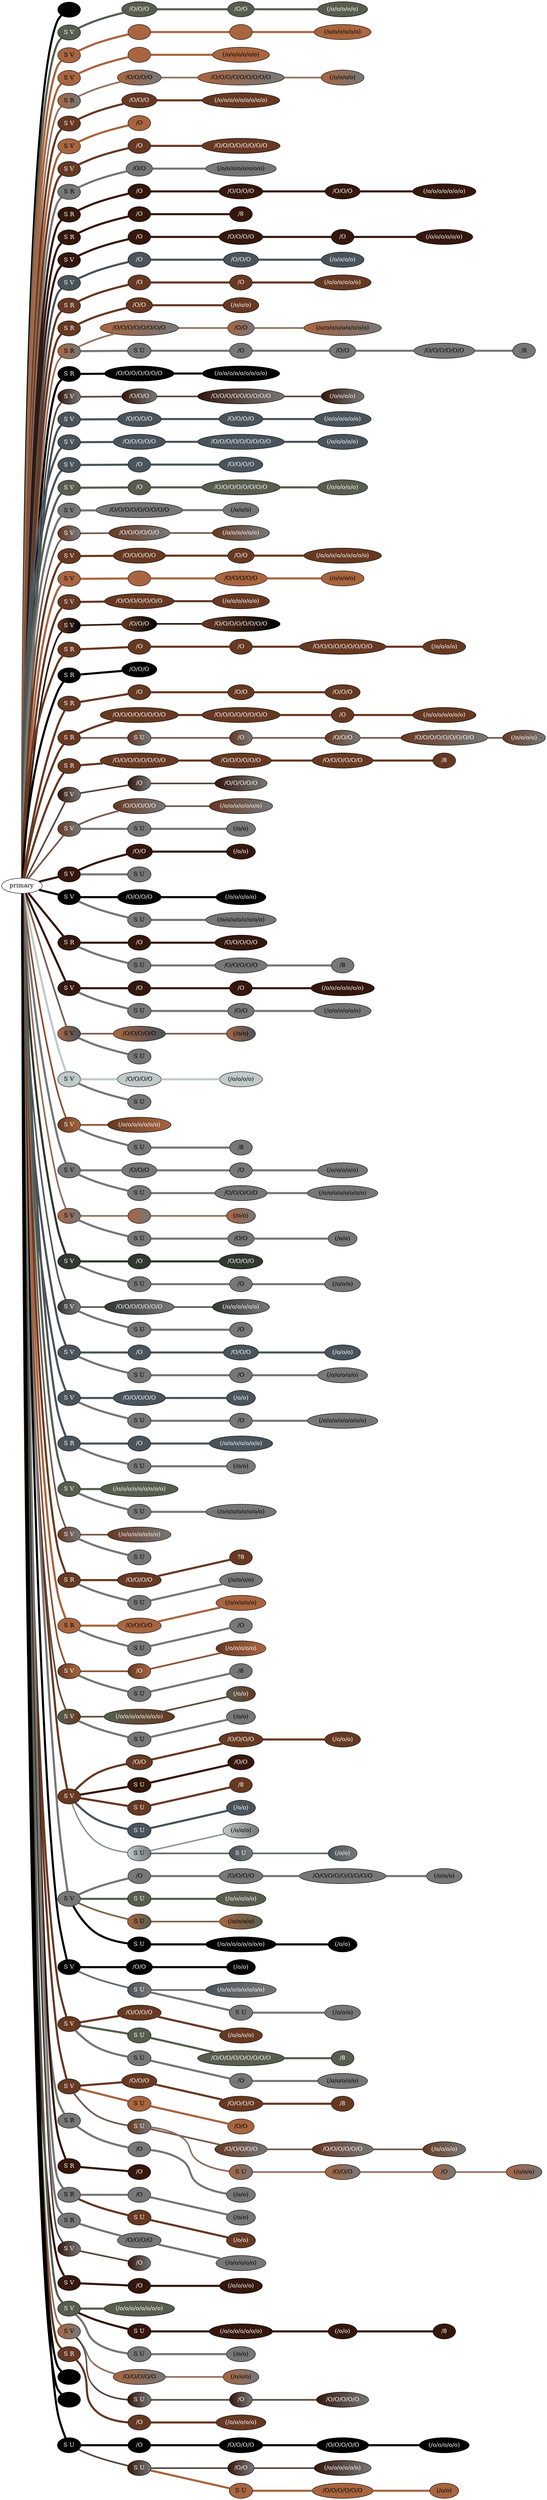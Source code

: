 graph {
 graph [rankdir=LR]
"K1" [qtype="pendant_node", pendant_colors="#000000", pendant_ply="", pendant_attach="", pendant_length="", label=" ", style=filled, fillcolor="#000000", fontcolor="#ffffff"]
"primary" -- "K1" [qtype="pendant_link",penwidth=5,color="#000000"]
"1" [qtype="pendant_node", pendant_colors="#575E4E", pendant_ply="S", pendant_attach="V", pendant_length="19.5", label="S V", style=filled, fillcolor="#575E4E", fontcolor="#ffffff"]
"primary" -- "1" [qtype="pendant_link",penwidth=5,color="#575E4E"]
"1:0" [qtype="knot_node", knot_value="3", knot_type="S", knot_position="5.0", knot_spin="S", label="/O/O/O", style=filled, fillcolor="#575E4E" , fontcolor="#ffffff"]
"1" -- "1:0" [qtype="knot_link",penwidth=5,color="#575E4E"]
"1:1" [qtype="knot_node", knot_value="2", knot_type="S", knot_position="12.0", knot_spin="S", label="/O/O", style=filled, fillcolor="#575E4E" , fontcolor="#ffffff"]
"1:0" -- "1:1" [qtype="knot_link",penwidth=5,color="#575E4E"]
"1:2" [qtype="knot_node", knot_value="5", knot_type="L", knot_position="13.0", knot_spin="S", label="(/o/o/o/o/o)", style=filled, fillcolor="#575E4E" , fontcolor="#ffffff"]
"1:1" -- "1:2" [qtype="knot_link",penwidth=5,color="#575E4E"]
"2" [qtype="pendant_node", pendant_colors="#A86540", pendant_ply="S", pendant_attach="V", pendant_length="14.5", label="S V", style=filled, fillcolor="#A86540", fontcolor="#000000"]
"primary" -- "2" [qtype="pendant_link",penwidth=5,color="#A86540"]
"2:0" [qtype="knot_node", knot_value="1", knot_type="", knot_position="1.9", knot_spin="S", label="", style=filled, fillcolor="#A86540" , fontcolor="#000000"]
"2" -- "2:0" [qtype="knot_link",penwidth=5,color="#A86540"]
"2:1" [qtype="knot_node", knot_value="6", knot_type="", knot_position="3.5", knot_spin="S", label="", style=filled, fillcolor="#A86540" , fontcolor="#000000"]
"2:0" -- "2:1" [qtype="knot_link",penwidth=5,color="#A86540"]
"2:2" [qtype="knot_node", knot_value="6", knot_type="L", knot_position="8.5", knot_spin="S", label="(/o/o/o/o/o/o)", style=filled, fillcolor="#A86540" , fontcolor="#000000"]
"2:1" -- "2:2" [qtype="knot_link",penwidth=5,color="#A86540"]
"3" [qtype="pendant_node", pendant_colors="#A86540", pendant_ply="S", pendant_attach="V", pendant_length="42.0", label="S V", style=filled, fillcolor="#A86540", fontcolor="#000000"]
"primary" -- "3" [qtype="pendant_link",penwidth=5,color="#A86540"]
"3:0" [qtype="knot_node", knot_value="9", knot_type="", knot_position="4.5", knot_spin="S", label="", style=filled, fillcolor="#A86540" , fontcolor="#000000"]
"3" -- "3:0" [qtype="knot_link",penwidth=5,color="#A86540"]
"3:1" [qtype="knot_node", knot_value="6", knot_type="L", knot_position="19.0", knot_spin="S", label="(/o/o/o/o/o/o)", style=filled, fillcolor="#A86540" , fontcolor="#000000"]
"3:0" -- "3:1" [qtype="knot_link",penwidth=5,color="#A86540"]
"4" [qtype="pendant_node", pendant_colors="#A86540:#777777", pendant_ply="S", pendant_attach="R", pendant_length="31.0", label="S R", style=filled, fillcolor="#A86540:#777777", fontcolor="#000000"]
"primary" -- "4" [qtype="pendant_link",penwidth=2,color="#A86540:#777777"]
"4:0" [qtype="knot_node", knot_value="4", knot_type="S", knot_position="5.0", knot_spin="S", label="/O/O/O/O", style=filled, fillcolor="#A86540:#777777" , fontcolor="#000000"]
"4" -- "4:0" [qtype="knot_link",penwidth=2,color="#A86540:#777777"]
"4:1" [qtype="knot_node", knot_value="9", knot_type="S", knot_position="8.0", knot_spin="S", label="/O/O/O/O/O/O/O/O/O", style=filled, fillcolor="#A86540:#777777" , fontcolor="#000000"]
"4:0" -- "4:1" [qtype="knot_link",penwidth=2,color="#A86540:#777777"]
"4:2" [qtype="knot_node", knot_value="4", knot_type="L", knot_position="12.0", knot_spin="S", label="(/o/o/o/o)", style=filled, fillcolor="#A86540:#777777" , fontcolor="#000000"]
"4:1" -- "4:2" [qtype="knot_link",penwidth=2,color="#A86540:#777777"]
"5" [qtype="pendant_node", pendant_colors="#673923", pendant_ply="S", pendant_attach="V", pendant_length="31.0", label="S V", style=filled, fillcolor="#673923", fontcolor="#ffffff"]
"primary" -- "5" [qtype="pendant_link",penwidth=5,color="#673923"]
"5:0" [qtype="knot_node", knot_value="3", knot_type="S", knot_position="11.0", knot_spin="S", label="/O/O/O", style=filled, fillcolor="#673923" , fontcolor="#ffffff"]
"5" -- "5:0" [qtype="knot_link",penwidth=5,color="#673923"]
"5:1" [qtype="knot_node", knot_value="9", knot_type="L", knot_position="17.0", knot_spin="S", label="(/o/o/o/o/o/o/o/o/o)", style=filled, fillcolor="#673923" , fontcolor="#ffffff"]
"5:0" -- "5:1" [qtype="knot_link",penwidth=5,color="#673923"]
"6" [qtype="pendant_node", pendant_colors="#A86540", pendant_ply="S", pendant_attach="V", pendant_length="43.0", label="S V", style=filled, fillcolor="#A86540", fontcolor="#000000"]
"primary" -- "6" [qtype="pendant_link",penwidth=5,color="#A86540"]
"6:0" [qtype="knot_node", knot_value="1", knot_type="S", knot_position="12.0", knot_spin="S", label="/O", style=filled, fillcolor="#A86540" , fontcolor="#000000"]
"6" -- "6:0" [qtype="knot_link",penwidth=5,color="#A86540"]
"7" [qtype="pendant_node", pendant_colors="#673923", pendant_ply="S", pendant_attach="V", pendant_length="27.0", label="S V", style=filled, fillcolor="#673923", fontcolor="#ffffff"]
"primary" -- "7" [qtype="pendant_link",penwidth=5,color="#673923"]
"7:0" [qtype="knot_node", knot_value="1", knot_type="S", knot_position="6.0", knot_spin="S", label="/O", style=filled, fillcolor="#673923" , fontcolor="#ffffff"]
"7" -- "7:0" [qtype="knot_link",penwidth=5,color="#673923"]
"7:1" [qtype="knot_node", knot_value="8", knot_type="S", knot_position="12.0", knot_spin="S", label="/O/O/O/O/O/O/O/O", style=filled, fillcolor="#673923" , fontcolor="#ffffff"]
"7:0" -- "7:1" [qtype="knot_link",penwidth=5,color="#673923"]
"8" [qtype="pendant_node", pendant_colors="#777777", pendant_ply="S", pendant_attach="R", pendant_length="27.5", label="S R", style=filled, fillcolor="#777777", fontcolor="#000000"]
"primary" -- "8" [qtype="pendant_link",penwidth=5,color="#777777"]
"8:0" [qtype="knot_node", knot_value="2", knot_type="S", knot_position="10.0", knot_spin="S", label="/O/O", style=filled, fillcolor="#777777" , fontcolor="#000000"]
"8" -- "8:0" [qtype="knot_link",penwidth=5,color="#777777"]
"8:1" [qtype="knot_node", knot_value="8", knot_type="L", knot_position="14.5", knot_spin="S", label="(/o/o/o/o/o/o/o/o)", style=filled, fillcolor="#777777" , fontcolor="#000000"]
"8:0" -- "8:1" [qtype="knot_link",penwidth=5,color="#777777"]
"9" [qtype="pendant_node", pendant_colors="#35170C", pendant_ply="S", pendant_attach="R", pendant_length="23.0", label="S R", style=filled, fillcolor="#35170C", fontcolor="#ffffff"]
"primary" -- "9" [qtype="pendant_link",penwidth=5,color="#35170C"]
"9:0" [qtype="knot_node", knot_value="1", knot_type="S", knot_position="2.0", knot_spin="S", label="/O", style=filled, fillcolor="#35170C" , fontcolor="#ffffff"]
"9" -- "9:0" [qtype="knot_link",penwidth=5,color="#35170C"]
"9:1" [qtype="knot_node", knot_value="4", knot_type="S", knot_position="5.5", knot_spin="S", label="/O/O/O/O", style=filled, fillcolor="#35170C" , fontcolor="#ffffff"]
"9:0" -- "9:1" [qtype="knot_link",penwidth=5,color="#35170C"]
"9:2" [qtype="knot_node", knot_value="3", knot_type="S", knot_position="12.0", knot_spin="S", label="/O/O/O", style=filled, fillcolor="#35170C" , fontcolor="#ffffff"]
"9:1" -- "9:2" [qtype="knot_link",penwidth=5,color="#35170C"]
"9:3" [qtype="knot_node", knot_value="7", knot_type="L", knot_position="16.0", knot_spin="S", label="(/o/o/o/o/o/o/o)", style=filled, fillcolor="#35170C" , fontcolor="#ffffff"]
"9:2" -- "9:3" [qtype="knot_link",penwidth=5,color="#35170C"]
"10" [qtype="pendant_node", pendant_colors="#35170C", pendant_ply="S", pendant_attach="R", pendant_length="42.5", label="S R", style=filled, fillcolor="#35170C", fontcolor="#ffffff"]
"primary" -- "10" [qtype="pendant_link",penwidth=5,color="#35170C"]
"10:0" [qtype="knot_node", knot_value="1", knot_type="S", knot_position="11.0", knot_spin="S", label="/O", style=filled, fillcolor="#35170C" , fontcolor="#ffffff"]
"10" -- "10:0" [qtype="knot_link",penwidth=5,color="#35170C"]
"10:1" [qtype="knot_node", knot_value="1", knot_type="E", knot_position="22.5", knot_spin="S", label="/8", style=filled, fillcolor="#35170C" , fontcolor="#ffffff"]
"10:0" -- "10:1" [qtype="knot_link",penwidth=5,color="#35170C"]
"11" [qtype="pendant_node", pendant_colors="#35170C", pendant_ply="S", pendant_attach="V", pendant_length="28.5", label="S V", style=filled, fillcolor="#35170C", fontcolor="#ffffff"]
"primary" -- "11" [qtype="pendant_link",penwidth=5,color="#35170C"]
"11:0" [qtype="knot_node", knot_value="1", knot_type="S", knot_position="1.5", knot_spin="S", label="/O", style=filled, fillcolor="#35170C" , fontcolor="#ffffff"]
"11" -- "11:0" [qtype="knot_link",penwidth=5,color="#35170C"]
"11:1" [qtype="knot_node", knot_value="4", knot_type="S", knot_position="5.0", knot_spin="S", label="/O/O/O/O", style=filled, fillcolor="#35170C" , fontcolor="#ffffff"]
"11:0" -- "11:1" [qtype="knot_link",penwidth=5,color="#35170C"]
"11:2" [qtype="knot_node", knot_value="1", knot_type="S", knot_position="11.0", knot_spin="S", label="/O", style=filled, fillcolor="#35170C" , fontcolor="#ffffff"]
"11:1" -- "11:2" [qtype="knot_link",penwidth=5,color="#35170C"]
"11:3" [qtype="knot_node", knot_value="6", knot_type="L", knot_position="15.5", knot_spin="S", label="(/o/o/o/o/o/o)", style=filled, fillcolor="#35170C" , fontcolor="#ffffff"]
"11:2" -- "11:3" [qtype="knot_link",penwidth=5,color="#35170C"]
"12" [qtype="pendant_node", pendant_colors="#4A545C", pendant_ply="S", pendant_attach="V", pendant_length="21.0", label="S V", style=filled, fillcolor="#4A545C", fontcolor="#ffffff"]
"primary" -- "12" [qtype="pendant_link",penwidth=5,color="#4A545C"]
"12:0" [qtype="knot_node", knot_value="1", knot_type="S", knot_position="5.0", knot_spin="S", label="/O", style=filled, fillcolor="#4A545C" , fontcolor="#ffffff"]
"12" -- "12:0" [qtype="knot_link",penwidth=5,color="#4A545C"]
"12:1" [qtype="knot_node", knot_value="3", knot_type="S", knot_position="8.5", knot_spin="S", label="/O/O/O", style=filled, fillcolor="#4A545C" , fontcolor="#ffffff"]
"12:0" -- "12:1" [qtype="knot_link",penwidth=5,color="#4A545C"]
"12:2" [qtype="knot_node", knot_value="4", knot_type="L", knot_position="12.0", knot_spin="S", label="(/o/o/o/o)", style=filled, fillcolor="#4A545C" , fontcolor="#ffffff"]
"12:1" -- "12:2" [qtype="knot_link",penwidth=5,color="#4A545C"]
"13" [qtype="pendant_node", pendant_colors="#673923", pendant_ply="S", pendant_attach="R", pendant_length="23.0", label="S R", style=filled, fillcolor="#673923", fontcolor="#ffffff"]
"primary" -- "13" [qtype="pendant_link",penwidth=5,color="#673923"]
"13:0" [qtype="knot_node", knot_value="1", knot_type="S", knot_position="6.0", knot_spin="S", label="/O", style=filled, fillcolor="#673923" , fontcolor="#ffffff"]
"13" -- "13:0" [qtype="knot_link",penwidth=5,color="#673923"]
"13:1" [qtype="knot_node", knot_value="1", knot_type="S", knot_position="10.0", knot_spin="S", label="/O", style=filled, fillcolor="#673923" , fontcolor="#ffffff"]
"13:0" -- "13:1" [qtype="knot_link",penwidth=5,color="#673923"]
"13:2" [qtype="knot_node", knot_value="6", knot_type="L", knot_position="15.5", knot_spin="S", label="(/o/o/o/o/o/o)", style=filled, fillcolor="#673923" , fontcolor="#ffffff"]
"13:1" -- "13:2" [qtype="knot_link",penwidth=5,color="#673923"]
"14" [qtype="pendant_node", pendant_colors="#673923", pendant_ply="S", pendant_attach="R", pendant_length="32.5", label="S R", style=filled, fillcolor="#673923", fontcolor="#ffffff"]
"primary" -- "14" [qtype="pendant_link",penwidth=5,color="#673923"]
"14:0" [qtype="knot_node", knot_value="2", knot_type="S", knot_position="10.5", knot_spin="S", label="/O/O", style=filled, fillcolor="#673923" , fontcolor="#ffffff"]
"14" -- "14:0" [qtype="knot_link",penwidth=5,color="#673923"]
"14:1" [qtype="knot_node", knot_value="3", knot_type="L", knot_position="17.5", knot_spin="S", label="(/o/o/o)", style=filled, fillcolor="#673923" , fontcolor="#ffffff"]
"14:0" -- "14:1" [qtype="knot_link",penwidth=5,color="#673923"]
"15" [qtype="pendant_node", pendant_colors="#A86540:#777777", pendant_ply="S", pendant_attach="R", pendant_length="29.0", label="S R", style=filled, fillcolor="#A86540:#777777", fontcolor="#000000"]
"primary" -- "15" [qtype="pendant_link",penwidth=2,color="#A86540:#777777"]
"15:0" [qtype="knot_node", knot_value="8", knot_type="S", knot_position="3.5", knot_spin="S", label="/O/O/O/O/O/O/O/O", style=filled, fillcolor="#A86540:#777777" , fontcolor="#000000"]
"15" -- "15:0" [qtype="knot_link",penwidth=2,color="#A86540:#777777"]
"15:1" [qtype="knot_node", knot_value="2", knot_type="S", knot_position="11.0", knot_spin="S", label="/O/O", style=filled, fillcolor="#A86540:#777777" , fontcolor="#000000"]
"15:0" -- "15:1" [qtype="knot_link",penwidth=2,color="#A86540:#777777"]
"15:2" [qtype="knot_node", knot_value="9", knot_type="L", knot_position="15.0", knot_spin="S", label="(/o/o/o/o/o/o/o/o/o)", style=filled, fillcolor="#A86540:#777777" , fontcolor="#000000"]
"15:1" -- "15:2" [qtype="knot_link",penwidth=2,color="#A86540:#777777"]
"15s1" [qtype="pendant_node", pendant_colors="#777777", pendant_ply="S", pendant_attach="U", pendant_length="24.5", label="S U", style=filled, fillcolor="#777777", fontcolor="#000000"]
"15" -- "15s1" [qtype="pendant_link",penwidth=5,color="#777777"]
"15s1:0" [qtype="knot_node", knot_value="1", knot_type="S", knot_position="1.0", knot_spin="S", label="/O", style=filled, fillcolor="#777777" , fontcolor="#000000"]
"15s1" -- "15s1:0" [qtype="knot_link",penwidth=5,color="#777777"]
"15s1:1" [qtype="knot_node", knot_value="2", knot_type="S", knot_position="6.0", knot_spin="S", label="/O/O", style=filled, fillcolor="#777777" , fontcolor="#000000"]
"15s1:0" -- "15s1:1" [qtype="knot_link",penwidth=5,color="#777777"]
"15s1:2" [qtype="knot_node", knot_value="6", knot_type="S", knot_position="10.5", knot_spin="S", label="/O/O/O/O/O/O", style=filled, fillcolor="#777777" , fontcolor="#000000"]
"15s1:1" -- "15s1:2" [qtype="knot_link",penwidth=5,color="#777777"]
"15s1:3" [qtype="knot_node", knot_value="1", knot_type="E", knot_position="16.5", knot_spin="S", label="/8", style=filled, fillcolor="#777777" , fontcolor="#000000"]
"15s1:2" -- "15s1:3" [qtype="knot_link",penwidth=5,color="#777777"]
"16" [qtype="pendant_node", pendant_colors="#000000", pendant_ply="S", pendant_attach="R", pendant_length="39.0", label="S R", style=filled, fillcolor="#000000", fontcolor="#ffffff"]
"primary" -- "16" [qtype="pendant_link",penwidth=5,color="#000000"]
"16:0" [qtype="knot_node", knot_value="7", knot_type="S", knot_position="5.0", knot_spin="S", label="/O/O/O/O/O/O/O", style=filled, fillcolor="#000000" , fontcolor="#ffffff"]
"16" -- "16:0" [qtype="knot_link",penwidth=5,color="#000000"]
"16:1" [qtype="knot_node", knot_value="9", knot_type="L", knot_position="12.0", knot_spin="S", label="(/o/o/o/o/o/o/o/o/o)", style=filled, fillcolor="#000000" , fontcolor="#ffffff"]
"16:0" -- "16:1" [qtype="knot_link",penwidth=5,color="#000000"]
"17" [qtype="pendant_node", pendant_colors="#35170C:#777777", pendant_ply="S", pendant_attach="V", pendant_length="17.5", label="S V", style=filled, fillcolor="#35170C:#777777", fontcolor="#ffffff"]
"primary" -- "17" [qtype="pendant_link",penwidth=2,color="#35170C:#777777"]
"17:0" [qtype="knot_node", knot_value="3", knot_type="S", knot_position="5.0", knot_spin="S", label="/O/O/O", style=filled, fillcolor="#35170C:#777777" , fontcolor="#ffffff"]
"17" -- "17:0" [qtype="knot_link",penwidth=2,color="#35170C:#777777"]
"17:1" [qtype="knot_node", knot_value="9", knot_type="S", knot_position="8.5", knot_spin="S", label="/O/O/O/O/O/O/O/O/O", style=filled, fillcolor="#35170C:#777777" , fontcolor="#ffffff"]
"17:0" -- "17:1" [qtype="knot_link",penwidth=2,color="#35170C:#777777"]
"17:2" [qtype="knot_node", knot_value="4", knot_type="L", knot_position="12.5", knot_spin="S", label="(/o/o/o/o)", style=filled, fillcolor="#35170C:#777777" , fontcolor="#ffffff"]
"17:1" -- "17:2" [qtype="knot_link",penwidth=2,color="#35170C:#777777"]
"18" [qtype="pendant_node", pendant_colors="#4A545C", pendant_ply="S", pendant_attach="V", pendant_length="19.0", label="S V", style=filled, fillcolor="#4A545C", fontcolor="#ffffff"]
"primary" -- "18" [qtype="pendant_link",penwidth=5,color="#4A545C"]
"18:0" [qtype="knot_node", knot_value="4", knot_type="S", knot_position="4.5", knot_spin="S", label="/O/O/O/O", style=filled, fillcolor="#4A545C" , fontcolor="#ffffff"]
"18" -- "18:0" [qtype="knot_link",penwidth=5,color="#4A545C"]
"18:1" [qtype="knot_node", knot_value="4", knot_type="S", knot_position="9.5", knot_spin="S", label="/O/O/O/O", style=filled, fillcolor="#4A545C" , fontcolor="#ffffff"]
"18:0" -- "18:1" [qtype="knot_link",penwidth=5,color="#4A545C"]
"18:2" [qtype="knot_node", knot_value="6", knot_type="L", knot_position="13.0", knot_spin="S", label="(/o/o/o/o/o/o)", style=filled, fillcolor="#4A545C" , fontcolor="#ffffff"]
"18:1" -- "18:2" [qtype="knot_link",penwidth=5,color="#4A545C"]
"19" [qtype="pendant_node", pendant_colors="#4A545C", pendant_ply="S", pendant_attach="V", pendant_length="17.0", label="S V", style=filled, fillcolor="#4A545C", fontcolor="#ffffff"]
"primary" -- "19" [qtype="pendant_link",penwidth=5,color="#4A545C"]
"19:0" [qtype="knot_node", knot_value="5", knot_type="S", knot_position="5.5", knot_spin="S", label="/O/O/O/O/O", style=filled, fillcolor="#4A545C" , fontcolor="#ffffff"]
"19" -- "19:0" [qtype="knot_link",penwidth=5,color="#4A545C"]
"19:1" [qtype="knot_node", knot_value="9", knot_type="S", knot_position="9.0", knot_spin="S", label="/O/O/O/O/O/O/O/O/O", style=filled, fillcolor="#4A545C" , fontcolor="#ffffff"]
"19:0" -- "19:1" [qtype="knot_link",penwidth=5,color="#4A545C"]
"19:2" [qtype="knot_node", knot_value="5", knot_type="L", knot_position="13.5", knot_spin="S", label="(/o/o/o/o/o)", style=filled, fillcolor="#4A545C" , fontcolor="#ffffff"]
"19:1" -- "19:2" [qtype="knot_link",penwidth=5,color="#4A545C"]
"20" [qtype="pendant_node", pendant_colors="#4A545C", pendant_ply="S", pendant_attach="V", pendant_length="30.0", label="S V", style=filled, fillcolor="#4A545C", fontcolor="#ffffff"]
"primary" -- "20" [qtype="pendant_link",penwidth=5,color="#4A545C"]
"20:0" [qtype="knot_node", knot_value="1", knot_type="S", knot_position="7.0", knot_spin="S", label="/O", style=filled, fillcolor="#4A545C" , fontcolor="#ffffff"]
"20" -- "20:0" [qtype="knot_link",penwidth=5,color="#4A545C"]
"20:1" [qtype="knot_node", knot_value="4", knot_type="S", knot_position="17.0", knot_spin="S", label="/O/O/O/O", style=filled, fillcolor="#4A545C" , fontcolor="#ffffff"]
"20:0" -- "20:1" [qtype="knot_link",penwidth=5,color="#4A545C"]
"21" [qtype="pendant_node", pendant_colors="#575E4E", pendant_ply="S", pendant_attach="V", pendant_length="39.0", label="S V", style=filled, fillcolor="#575E4E", fontcolor="#ffffff"]
"primary" -- "21" [qtype="pendant_link",penwidth=5,color="#575E4E"]
"21:0" [qtype="knot_node", knot_value="1", knot_type="S", knot_position="6.0", knot_spin="S", label="/O", style=filled, fillcolor="#575E4E" , fontcolor="#ffffff"]
"21" -- "21:0" [qtype="knot_link",penwidth=5,color="#575E4E"]
"21:1" [qtype="knot_node", knot_value="8", knot_type="S", knot_position="15.0", knot_spin="S", label="/O/O/O/O/O/O/O/O", style=filled, fillcolor="#575E4E" , fontcolor="#ffffff"]
"21:0" -- "21:1" [qtype="knot_link",penwidth=5,color="#575E4E"]
"21:2" [qtype="knot_node", knot_value="5", knot_type="L", knot_position="21.0", knot_spin="S", label="(/o/o/o/o/o)", style=filled, fillcolor="#575E4E" , fontcolor="#ffffff"]
"21:1" -- "21:2" [qtype="knot_link",penwidth=5,color="#575E4E"]
"22" [qtype="pendant_node", pendant_colors="#777777", pendant_ply="S", pendant_attach="V", pendant_length="22.0", label="S V", style=filled, fillcolor="#777777", fontcolor="#000000"]
"primary" -- "22" [qtype="pendant_link",penwidth=5,color="#777777"]
"22:0" [qtype="knot_node", knot_value="9", knot_type="S", knot_position="9.0", knot_spin="S", label="/O/O/O/O/O/O/O/O/O", style=filled, fillcolor="#777777" , fontcolor="#000000"]
"22" -- "22:0" [qtype="knot_link",penwidth=5,color="#777777"]
"22:1" [qtype="knot_node", knot_value="3", knot_type="L", knot_position="14.0", knot_spin="S", label="(/o/o/o)", style=filled, fillcolor="#777777" , fontcolor="#000000"]
"22:0" -- "22:1" [qtype="knot_link",penwidth=5,color="#777777"]
"23" [qtype="pendant_node", pendant_colors="#673923:#777777", pendant_ply="S", pendant_attach="V", pendant_length="37.0", label="S V", style=filled, fillcolor="#673923:#777777", fontcolor="#ffffff"]
"primary" -- "23" [qtype="pendant_link",penwidth=2,color="#673923:#777777"]
"23:0" [qtype="knot_node", knot_value="6", knot_type="S", knot_position="9.0", knot_spin="S", label="/O/O/O/O/O/O", style=filled, fillcolor="#673923:#777777" , fontcolor="#ffffff"]
"23" -- "23:0" [qtype="knot_link",penwidth=2,color="#673923:#777777"]
"23:1" [qtype="knot_node", knot_value="6", knot_type="L", knot_position="22.0", knot_spin="S", label="(/o/o/o/o/o/o)", style=filled, fillcolor="#673923:#777777" , fontcolor="#ffffff"]
"23:0" -- "23:1" [qtype="knot_link",penwidth=2,color="#673923:#777777"]
"24" [qtype="pendant_node", pendant_colors="#673923", pendant_ply="S", pendant_attach="V", pendant_length="28.0", label="S V", style=filled, fillcolor="#673923", fontcolor="#ffffff"]
"primary" -- "24" [qtype="pendant_link",penwidth=5,color="#673923"]
"24:0" [qtype="knot_node", knot_value="5", knot_type="S", knot_position="5.0", knot_spin="S", label="/O/O/O/O/O", style=filled, fillcolor="#673923" , fontcolor="#ffffff"]
"24" -- "24:0" [qtype="knot_link",penwidth=5,color="#673923"]
"24:1" [qtype="knot_node", knot_value="2", knot_type="S", knot_position="13.0", knot_spin="S", label="/O/O", style=filled, fillcolor="#673923" , fontcolor="#ffffff"]
"24:0" -- "24:1" [qtype="knot_link",penwidth=5,color="#673923"]
"24:2" [qtype="knot_node", knot_value="9", knot_type="L", knot_position="17.5", knot_spin="S", label="(/o/o/o/o/o/o/o/o/o)", style=filled, fillcolor="#673923" , fontcolor="#ffffff"]
"24:1" -- "24:2" [qtype="knot_link",penwidth=5,color="#673923"]
"25" [qtype="pendant_node", pendant_colors="#A86540", pendant_ply="S", pendant_attach="V", pendant_length="50.0", label="S V", style=filled, fillcolor="#A86540", fontcolor="#000000"]
"primary" -- "25" [qtype="pendant_link",penwidth=5,color="#A86540"]
"25:0" [qtype="knot_node", knot_value="1", knot_type="", knot_position="6.5", knot_spin="S", label="", style=filled, fillcolor="#A86540" , fontcolor="#000000"]
"25" -- "25:0" [qtype="knot_link",penwidth=5,color="#A86540"]
"25:1" [qtype="knot_node", knot_value="5", knot_type="S", knot_position="22.5", knot_spin="S", label="/O/O/O/O/O", style=filled, fillcolor="#A86540" , fontcolor="#000000"]
"25:0" -- "25:1" [qtype="knot_link",penwidth=5,color="#A86540"]
"25:2" [qtype="knot_node", knot_value="4", knot_type="L", knot_position="31.0", knot_spin="S", label="(/o/o/o/o)", style=filled, fillcolor="#A86540" , fontcolor="#000000"]
"25:1" -- "25:2" [qtype="knot_link",penwidth=5,color="#A86540"]
"26" [qtype="pendant_node", pendant_colors="#673923", pendant_ply="S", pendant_attach="V", pendant_length="31.0", label="S V", style=filled, fillcolor="#673923", fontcolor="#ffffff"]
"primary" -- "26" [qtype="pendant_link",penwidth=5,color="#673923"]
"26:0" [qtype="knot_node", knot_value="7", knot_type="S", knot_position="9.0", knot_spin="S", label="/O/O/O/O/O/O/O", style=filled, fillcolor="#673923" , fontcolor="#ffffff"]
"26" -- "26:0" [qtype="knot_link",penwidth=5,color="#673923"]
"26:1" [qtype="knot_node", knot_value="6", knot_type="L", knot_position="15.0", knot_spin="S", label="(/o/o/o/o/o/o)", style=filled, fillcolor="#673923" , fontcolor="#ffffff"]
"26:0" -- "26:1" [qtype="knot_link",penwidth=5,color="#673923"]
"27" [qtype="pendant_node", pendant_colors="#673923:#000000", pendant_ply="S", pendant_attach="V", pendant_length="54.0", label="S V", style=filled, fillcolor="#673923:#000000", fontcolor="#ffffff"]
"primary" -- "27" [qtype="pendant_link",penwidth=2,color="#673923:#000000"]
"27:0" [qtype="knot_node", knot_value="3", knot_type="S", knot_position="13.0", knot_spin="S", label="/O/O/O", style=filled, fillcolor="#673923:#000000" , fontcolor="#ffffff"]
"27" -- "27:0" [qtype="knot_link",penwidth=2,color="#673923:#000000"]
"27:1" [qtype="knot_node", knot_value="8", knot_type="S", knot_position="22.0", knot_spin="S", label="/O/O/O/O/O/O/O/O", style=filled, fillcolor="#673923:#000000" , fontcolor="#ffffff"]
"27:0" -- "27:1" [qtype="knot_link",penwidth=2,color="#673923:#000000"]
"28" [qtype="pendant_node", pendant_colors="#673923", pendant_ply="S", pendant_attach="R", pendant_length="36.0", label="S R", style=filled, fillcolor="#673923", fontcolor="#ffffff"]
"primary" -- "28" [qtype="pendant_link",penwidth=5,color="#673923"]
"28:0" [qtype="knot_node", knot_value="1", knot_type="S", knot_position="4.0", knot_spin="S", label="/O", style=filled, fillcolor="#673923" , fontcolor="#ffffff"]
"28" -- "28:0" [qtype="knot_link",penwidth=5,color="#673923"]
"28:1" [qtype="knot_node", knot_value="1", knot_type="S", knot_position="13.0", knot_spin="S", label="/O", style=filled, fillcolor="#673923" , fontcolor="#ffffff"]
"28:0" -- "28:1" [qtype="knot_link",penwidth=5,color="#673923"]
"28:2" [qtype="knot_node", knot_value="9", knot_type="S", knot_position="21.0", knot_spin="S", label="/O/O/O/O/O/O/O/O/O", style=filled, fillcolor="#673923" , fontcolor="#ffffff"]
"28:1" -- "28:2" [qtype="knot_link",penwidth=5,color="#673923"]
"28:3" [qtype="knot_node", knot_value="4", knot_type="L", knot_position="28.0", knot_spin="S", label="(/o/o/o/o)", style=filled, fillcolor="#673923" , fontcolor="#ffffff"]
"28:2" -- "28:3" [qtype="knot_link",penwidth=5,color="#673923"]
"29" [qtype="pendant_node", pendant_colors="#000000", pendant_ply="S", pendant_attach="R", pendant_length="39.0", label="S R", style=filled, fillcolor="#000000", fontcolor="#ffffff"]
"primary" -- "29" [qtype="pendant_link",penwidth=5,color="#000000"]
"29:0" [qtype="knot_node", knot_value="3", knot_type="S", knot_position="18.5", knot_spin="S", label="/O/O/O", style=filled, fillcolor="#000000" , fontcolor="#ffffff"]
"29" -- "29:0" [qtype="knot_link",penwidth=5,color="#000000"]
"30" [qtype="pendant_node", pendant_colors="#673923", pendant_ply="S", pendant_attach="R", pendant_length="39.0", label="S R", style=filled, fillcolor="#673923", fontcolor="#ffffff"]
"primary" -- "30" [qtype="pendant_link",penwidth=5,color="#673923"]
"30:0" [qtype="knot_node", knot_value="1", knot_type="S", knot_position="5.0", knot_spin="S", label="/O", style=filled, fillcolor="#673923" , fontcolor="#ffffff"]
"30" -- "30:0" [qtype="knot_link",penwidth=5,color="#673923"]
"30:1" [qtype="knot_node", knot_value="2", knot_type="S", knot_position="11.0", knot_spin="S", label="/O/O", style=filled, fillcolor="#673923" , fontcolor="#ffffff"]
"30:0" -- "30:1" [qtype="knot_link",penwidth=5,color="#673923"]
"30:2" [qtype="knot_node", knot_value="3", knot_type="S", knot_position="19.0", knot_spin="S", label="/O/O/O", style=filled, fillcolor="#673923" , fontcolor="#ffffff"]
"30:1" -- "30:2" [qtype="knot_link",penwidth=5,color="#673923"]
"31" [qtype="pendant_node", pendant_colors="#673923", pendant_ply="S", pendant_attach="R", pendant_length="32.0", label="S R", style=filled, fillcolor="#673923", fontcolor="#ffffff"]
"primary" -- "31" [qtype="pendant_link",penwidth=5,color="#673923"]
"31:0" [qtype="knot_node", knot_value="8", knot_type="S", knot_position="2.0", knot_spin="S", label="/O/O/O/O/O/O/O/O", style=filled, fillcolor="#673923" , fontcolor="#ffffff"]
"31" -- "31:0" [qtype="knot_link",penwidth=5,color="#673923"]
"31:1" [qtype="knot_node", knot_value="8", knot_type="S", knot_position="8.0", knot_spin="S", label="/O/O/O/O/O/O/O/O", style=filled, fillcolor="#673923" , fontcolor="#ffffff"]
"31:0" -- "31:1" [qtype="knot_link",penwidth=5,color="#673923"]
"31:2" [qtype="knot_node", knot_value="1", knot_type="S", knot_position="14.0", knot_spin="S", label="/O", style=filled, fillcolor="#673923" , fontcolor="#ffffff"]
"31:1" -- "31:2" [qtype="knot_link",penwidth=5,color="#673923"]
"31:3" [qtype="knot_node", knot_value="7", knot_type="L", knot_position="16.0", knot_spin="S", label="(/o/o/o/o/o/o/o)", style=filled, fillcolor="#673923" , fontcolor="#ffffff"]
"31:2" -- "31:3" [qtype="knot_link",penwidth=5,color="#673923"]
"31s1" [qtype="pendant_node", pendant_colors="#673923:#777777", pendant_ply="S", pendant_attach="U", pendant_length="30.0", label="S U", style=filled, fillcolor="#673923:#777777", fontcolor="#ffffff"]
"31" -- "31s1" [qtype="pendant_link",penwidth=2,color="#673923:#777777"]
"31s1:0" [qtype="knot_node", knot_value="1", knot_type="S", knot_position="2.5", knot_spin="S", label="/O", style=filled, fillcolor="#673923:#777777" , fontcolor="#ffffff"]
"31s1" -- "31s1:0" [qtype="knot_link",penwidth=2,color="#673923:#777777"]
"31s1:1" [qtype="knot_node", knot_value="3", knot_type="S", knot_position="6.0", knot_spin="S", label="/O/O/O", style=filled, fillcolor="#673923:#777777" , fontcolor="#ffffff"]
"31s1:0" -- "31s1:1" [qtype="knot_link",penwidth=2,color="#673923:#777777"]
"31s1:2" [qtype="knot_node", knot_value="9", knot_type="S", knot_position="14.0", knot_spin="S", label="/O/O/O/O/O/O/O/O/O", style=filled, fillcolor="#673923:#777777" , fontcolor="#ffffff"]
"31s1:1" -- "31s1:2" [qtype="knot_link",penwidth=2,color="#673923:#777777"]
"31s1:3" [qtype="knot_node", knot_value="4", knot_type="L", knot_position="19.0", knot_spin="S", label="(/o/o/o/o)", style=filled, fillcolor="#673923:#777777" , fontcolor="#ffffff"]
"31s1:2" -- "31s1:3" [qtype="knot_link",penwidth=2,color="#673923:#777777"]
"32" [qtype="pendant_node", pendant_colors="#673923", pendant_ply="S", pendant_attach="R", pendant_length="30.0", label="S R", style=filled, fillcolor="#673923", fontcolor="#ffffff"]
"primary" -- "32" [qtype="pendant_link",penwidth=5,color="#673923"]
"32:0" [qtype="knot_node", knot_value="8", knot_type="S", knot_position="2.5", knot_spin="S", label="/O/O/O/O/O/O/O/O", style=filled, fillcolor="#673923" , fontcolor="#ffffff"]
"32" -- "32:0" [qtype="knot_link",penwidth=5,color="#673923"]
"32:1" [qtype="knot_node", knot_value="6", knot_type="S", knot_position="9.5", knot_spin="S", label="/O/O/O/O/O/O", style=filled, fillcolor="#673923" , fontcolor="#ffffff"]
"32:0" -- "32:1" [qtype="knot_link",penwidth=5,color="#673923"]
"32:2" [qtype="knot_node", knot_value="6", knot_type="S", knot_position="18.0", knot_spin="S", label="/O/O/O/O/O/O", style=filled, fillcolor="#673923" , fontcolor="#ffffff"]
"32:1" -- "32:2" [qtype="knot_link",penwidth=5,color="#673923"]
"32:3" [qtype="knot_node", knot_value="1", knot_type="E", knot_position="24.0", knot_spin="S", label="/8", style=filled, fillcolor="#673923" , fontcolor="#ffffff"]
"32:2" -- "32:3" [qtype="knot_link",penwidth=5,color="#673923"]
"33" [qtype="pendant_node", pendant_colors="#35170C:#777777", pendant_ply="S", pendant_attach="V", pendant_length="31.0", label="S V", style=filled, fillcolor="#35170C:#777777", fontcolor="#ffffff"]
"primary" -- "33" [qtype="pendant_link",penwidth=2,color="#35170C:#777777"]
"33:0" [qtype="knot_node", knot_value="1", knot_type="S", knot_position="5.0", knot_spin="S", label="/O", style=filled, fillcolor="#35170C:#777777" , fontcolor="#ffffff"]
"33" -- "33:0" [qtype="knot_link",penwidth=2,color="#35170C:#777777"]
"33:1" [qtype="knot_node", knot_value="5", knot_type="S", knot_position="12.0", knot_spin="S", label="/O/O/O/O/O", style=filled, fillcolor="#35170C:#777777" , fontcolor="#ffffff"]
"33:0" -- "33:1" [qtype="knot_link",penwidth=2,color="#35170C:#777777"]
"34" [qtype="pendant_node", pendant_colors="#673923:#777777", pendant_ply="S", pendant_attach="V", pendant_length="29.0", label="S V", style=filled, fillcolor="#673923:#777777", fontcolor="#ffffff"]
"primary" -- "34" [qtype="pendant_link",penwidth=2,color="#673923:#777777"]
"34:0" [qtype="knot_node", knot_value="5", knot_type="S", knot_position="12.0", knot_spin="S", label="/O/O/O/O/O", style=filled, fillcolor="#673923:#777777" , fontcolor="#ffffff"]
"34" -- "34:0" [qtype="knot_link",penwidth=2,color="#673923:#777777"]
"34:1" [qtype="knot_node", knot_value="7", knot_type="L", knot_position="19.0", knot_spin="S", label="(/o/o/o/o/o/o/o)", style=filled, fillcolor="#673923:#777777" , fontcolor="#ffffff"]
"34:0" -- "34:1" [qtype="knot_link",penwidth=2,color="#673923:#777777"]
"34s1" [qtype="pendant_node", pendant_colors="#777777", pendant_ply="S", pendant_attach="U", pendant_length="38.0", label="S U", style=filled, fillcolor="#777777", fontcolor="#000000"]
"34" -- "34s1" [qtype="pendant_link",penwidth=5,color="#777777"]
"34s1:0" [qtype="knot_node", knot_value="2", knot_type="L", knot_position="17.0", knot_spin="S", label="(/o/o)", style=filled, fillcolor="#777777" , fontcolor="#000000"]
"34s1" -- "34s1:0" [qtype="knot_link",penwidth=5,color="#777777"]
"35" [qtype="pendant_node", pendant_colors="#35170C", pendant_ply="S", pendant_attach="V", pendant_length="32.0", label="S V", style=filled, fillcolor="#35170C", fontcolor="#ffffff"]
"primary" -- "35" [qtype="pendant_link",penwidth=5,color="#35170C"]
"35:0" [qtype="knot_node", knot_value="2", knot_type="S", knot_position="11.0", knot_spin="S", label="/O/O", style=filled, fillcolor="#35170C" , fontcolor="#ffffff"]
"35" -- "35:0" [qtype="knot_link",penwidth=5,color="#35170C"]
"35:1" [qtype="knot_node", knot_value="2", knot_type="L", knot_position="18.5", knot_spin="S", label="(/o/o)", style=filled, fillcolor="#35170C" , fontcolor="#ffffff"]
"35:0" -- "35:1" [qtype="knot_link",penwidth=5,color="#35170C"]
"35s1" [qtype="pendant_node", pendant_colors="#777777", pendant_ply="S", pendant_attach="U", pendant_length="3.5", label="S U", style=filled, fillcolor="#777777", fontcolor="#000000"]
"35" -- "35s1" [qtype="pendant_link",penwidth=5,color="#777777"]
"36" [qtype="pendant_node", pendant_colors="#000000", pendant_ply="S", pendant_attach="V", pendant_length="45.0", label="S V", style=filled, fillcolor="#000000", fontcolor="#ffffff"]
"primary" -- "36" [qtype="pendant_link",penwidth=5,color="#000000"]
"36:0" [qtype="knot_node", knot_value="4", knot_type="S", knot_position="12.0", knot_spin="S", label="/O/O/O/O", style=filled, fillcolor="#000000" , fontcolor="#ffffff"]
"36" -- "36:0" [qtype="knot_link",penwidth=5,color="#000000"]
"36:1" [qtype="knot_node", knot_value="5", knot_type="L", knot_position="20.0", knot_spin="S", label="(/o/o/o/o/o)", style=filled, fillcolor="#000000" , fontcolor="#ffffff"]
"36:0" -- "36:1" [qtype="knot_link",penwidth=5,color="#000000"]
"36s1" [qtype="pendant_node", pendant_colors="#777777", pendant_ply="S", pendant_attach="U", pendant_length="31.0", label="S U", style=filled, fillcolor="#777777", fontcolor="#000000"]
"36" -- "36s1" [qtype="pendant_link",penwidth=5,color="#777777"]
"36s1:0" [qtype="knot_node", knot_value="8", knot_type="L", knot_position="18.5", knot_spin="S", label="(/o/o/o/o/o/o/o/o)", style=filled, fillcolor="#777777" , fontcolor="#000000"]
"36s1" -- "36s1:0" [qtype="knot_link",penwidth=5,color="#777777"]
"37" [qtype="pendant_node", pendant_colors="#35170C", pendant_ply="S", pendant_attach="R", pendant_length="43.0", label="S R", style=filled, fillcolor="#35170C", fontcolor="#ffffff"]
"primary" -- "37" [qtype="pendant_link",penwidth=5,color="#35170C"]
"37:0" [qtype="knot_node", knot_value="1", knot_type="S", knot_position="6.0", knot_spin="S", label="/O", style=filled, fillcolor="#35170C" , fontcolor="#ffffff"]
"37" -- "37:0" [qtype="knot_link",penwidth=5,color="#35170C"]
"37:1" [qtype="knot_node", knot_value="5", knot_type="S", knot_position="12.0", knot_spin="S", label="/O/O/O/O/O", style=filled, fillcolor="#35170C" , fontcolor="#ffffff"]
"37:0" -- "37:1" [qtype="knot_link",penwidth=5,color="#35170C"]
"37s1" [qtype="pendant_node", pendant_colors="#777777", pendant_ply="S", pendant_attach="U", pendant_length="30.0", label="S U", style=filled, fillcolor="#777777", fontcolor="#000000"]
"37" -- "37s1" [qtype="pendant_link",penwidth=5,color="#777777"]
"37s1:0" [qtype="knot_node", knot_value="5", knot_type="S", knot_position="12.5", knot_spin="S", label="/O/O/O/O/O", style=filled, fillcolor="#777777" , fontcolor="#000000"]
"37s1" -- "37s1:0" [qtype="knot_link",penwidth=5,color="#777777"]
"37s1:1" [qtype="knot_node", knot_value="1", knot_type="E", knot_position="22.0", knot_spin="S", label="/8", style=filled, fillcolor="#777777" , fontcolor="#000000"]
"37s1:0" -- "37s1:1" [qtype="knot_link",penwidth=5,color="#777777"]
"38" [qtype="pendant_node", pendant_colors="#35170C", pendant_ply="S", pendant_attach="V", pendant_length="34.0", label="S V", style=filled, fillcolor="#35170C", fontcolor="#ffffff"]
"primary" -- "38" [qtype="pendant_link",penwidth=5,color="#35170C"]
"38:0" [qtype="knot_node", knot_value="1", knot_type="S", knot_position="6.0", knot_spin="S", label="/O", style=filled, fillcolor="#35170C" , fontcolor="#ffffff"]
"38" -- "38:0" [qtype="knot_link",penwidth=5,color="#35170C"]
"38:1" [qtype="knot_node", knot_value="1", knot_type="S", knot_position="12.0", knot_spin="S", label="/O", style=filled, fillcolor="#35170C" , fontcolor="#ffffff"]
"38:0" -- "38:1" [qtype="knot_link",penwidth=5,color="#35170C"]
"38:2" [qtype="knot_node", knot_value="7", knot_type="L", knot_position="18.0", knot_spin="S", label="(/o/o/o/o/o/o/o)", style=filled, fillcolor="#35170C" , fontcolor="#ffffff"]
"38:1" -- "38:2" [qtype="knot_link",penwidth=5,color="#35170C"]
"38s1" [qtype="pendant_node", pendant_colors="#777777", pendant_ply="S", pendant_attach="U", pendant_length="36.0", label="S U", style=filled, fillcolor="#777777", fontcolor="#000000"]
"38" -- "38s1" [qtype="pendant_link",penwidth=5,color="#777777"]
"38s1:0" [qtype="knot_node", knot_value="2", knot_type="S", knot_position="12.0", knot_spin="S", label="/O/O", style=filled, fillcolor="#777777" , fontcolor="#000000"]
"38s1" -- "38s1:0" [qtype="knot_link",penwidth=5,color="#777777"]
"38s1:1" [qtype="knot_node", knot_value="6", knot_type="L", knot_position="19.0", knot_spin="S", label="(/o/o/o/o/o/o)", style=filled, fillcolor="#777777" , fontcolor="#000000"]
"38s1:0" -- "38s1:1" [qtype="knot_link",penwidth=5,color="#777777"]
"39" [qtype="pendant_node", pendant_colors="#A86540:#4A545C", pendant_ply="S", pendant_attach="V", pendant_length="35.0", label="S V", style=filled, fillcolor="#A86540:#4A545C", fontcolor="#000000"]
"primary" -- "39" [qtype="pendant_link",penwidth=2,color="#A86540:#4A545C"]
"39:0" [qtype="knot_node", knot_value="5", knot_type="S", knot_position="11.0", knot_spin="S", label="/O/O/O/O/O", style=filled, fillcolor="#A86540:#4A545C" , fontcolor="#000000"]
"39" -- "39:0" [qtype="knot_link",penwidth=2,color="#A86540:#4A545C"]
"39:1" [qtype="knot_node", knot_value="2", knot_type="L", knot_position="19.0", knot_spin="S", label="(/o/o)", style=filled, fillcolor="#A86540:#4A545C" , fontcolor="#000000"]
"39:0" -- "39:1" [qtype="knot_link",penwidth=2,color="#A86540:#4A545C"]
"39s1" [qtype="pendant_node", pendant_colors="#777777", pendant_ply="S", pendant_attach="U", pendant_length="44.5", label="S U", style=filled, fillcolor="#777777", fontcolor="#000000"]
"39" -- "39s1" [qtype="pendant_link",penwidth=5,color="#777777"]
"40" [qtype="pendant_node", pendant_colors="#C1CACA", pendant_ply="S", pendant_attach="V", pendant_length="26.0", label="S V", style=filled, fillcolor="#C1CACA", fontcolor="#000000"]
"primary" -- "40" [qtype="pendant_link",penwidth=5,color="#C1CACA"]
"40:0" [qtype="knot_node", knot_value="4", knot_type="S", knot_position="11.0", knot_spin="S", label="/O/O/O/O", style=filled, fillcolor="#C1CACA" , fontcolor="#000000"]
"40" -- "40:0" [qtype="knot_link",penwidth=5,color="#C1CACA"]
"40:1" [qtype="knot_node", knot_value="4", knot_type="L", knot_position="17.0", knot_spin="S", label="(/o/o/o/o)", style=filled, fillcolor="#C1CACA" , fontcolor="#000000"]
"40:0" -- "40:1" [qtype="knot_link",penwidth=5,color="#C1CACA"]
"40s1" [qtype="pendant_node", pendant_colors="#777777", pendant_ply="S", pendant_attach="U", pendant_length="44.5", label="S U", style=filled, fillcolor="#777777", fontcolor="#000000"]
"40" -- "40s1" [qtype="pendant_link",penwidth=5,color="#777777"]
"41" [qtype="pendant_node", pendant_colors="#673923:#A86540", pendant_ply="S", pendant_attach="V", pendant_length="43.0", label="S V", style=filled, fillcolor="#673923:#A86540", fontcolor="#ffffff"]
"primary" -- "41" [qtype="pendant_link",penwidth=2,color="#673923:#A86540"]
"41:0" [qtype="knot_node", knot_value="7", knot_type="L", knot_position="18.0", knot_spin="S", label="(/o/o/o/o/o/o/o)", style=filled, fillcolor="#673923:#A86540" , fontcolor="#ffffff"]
"41" -- "41:0" [qtype="knot_link",penwidth=2,color="#673923:#A86540"]
"41s1" [qtype="pendant_node", pendant_colors="#777777", pendant_ply="S", pendant_attach="U", pendant_length="38.0", label="S U", style=filled, fillcolor="#777777", fontcolor="#000000"]
"41" -- "41s1" [qtype="pendant_link",penwidth=5,color="#777777"]
"41s1:0" [qtype="knot_node", knot_value="1", knot_type="E", knot_position="19.5", knot_spin="S", label="/8", style=filled, fillcolor="#777777" , fontcolor="#000000"]
"41s1" -- "41s1:0" [qtype="knot_link",penwidth=5,color="#777777"]
"42" [qtype="pendant_node", pendant_colors="#777777", pendant_ply="S", pendant_attach="V", pendant_length="31.5", label="S V", style=filled, fillcolor="#777777", fontcolor="#000000"]
"primary" -- "42" [qtype="pendant_link",penwidth=5,color="#777777"]
"42:0" [qtype="knot_node", knot_value="3", knot_type="S", knot_position="5.0", knot_spin="S", label="/O/O/O", style=filled, fillcolor="#777777" , fontcolor="#000000"]
"42" -- "42:0" [qtype="knot_link",penwidth=5,color="#777777"]
"42:1" [qtype="knot_node", knot_value="1", knot_type="S", knot_position="12.5", knot_spin="S", label="/O", style=filled, fillcolor="#777777" , fontcolor="#000000"]
"42:0" -- "42:1" [qtype="knot_link",penwidth=5,color="#777777"]
"42:2" [qtype="knot_node", knot_value="5", knot_type="L", knot_position="20.0", knot_spin="S", label="(/o/o/o/o/o)", style=filled, fillcolor="#777777" , fontcolor="#000000"]
"42:1" -- "42:2" [qtype="knot_link",penwidth=5,color="#777777"]
"42s1" [qtype="pendant_node", pendant_colors="#777777", pendant_ply="S", pendant_attach="U", pendant_length="36.0", label="S U", style=filled, fillcolor="#777777", fontcolor="#000000"]
"42" -- "42s1" [qtype="pendant_link",penwidth=5,color="#777777"]
"42s1:0" [qtype="knot_node", knot_value="5", knot_type="S", knot_position="11.0", knot_spin="S", label="/O/O/O/O/O", style=filled, fillcolor="#777777" , fontcolor="#000000"]
"42s1" -- "42s1:0" [qtype="knot_link",penwidth=5,color="#777777"]
"42s1:1" [qtype="knot_node", knot_value="8", knot_type="L", knot_position="18.0", knot_spin="S", label="(/o/o/o/o/o/o/o/o)", style=filled, fillcolor="#777777" , fontcolor="#000000"]
"42s1:0" -- "42s1:1" [qtype="knot_link",penwidth=5,color="#777777"]
"43" [qtype="pendant_node", pendant_colors="#A86540:#777777", pendant_ply="S", pendant_attach="V", pendant_length="46.0", label="S V", style=filled, fillcolor="#A86540:#777777", fontcolor="#000000"]
"primary" -- "43" [qtype="pendant_link",penwidth=2,color="#A86540:#777777"]
"43:0" [qtype="knot_node", knot_value="2", knot_type="", knot_position="4.5", knot_spin="S", label="", style=filled, fillcolor="#A86540:#777777" , fontcolor="#000000"]
"43" -- "43:0" [qtype="knot_link",penwidth=2,color="#A86540:#777777"]
"43:1" [qtype="knot_node", knot_value="2", knot_type="L", knot_position="19.0", knot_spin="S", label="(/o/o)", style=filled, fillcolor="#A86540:#777777" , fontcolor="#000000"]
"43:0" -- "43:1" [qtype="knot_link",penwidth=2,color="#A86540:#777777"]
"43s1" [qtype="pendant_node", pendant_colors="#777777", pendant_ply="S", pendant_attach="U", pendant_length="30.0", label="S U", style=filled, fillcolor="#777777", fontcolor="#000000"]
"43" -- "43s1" [qtype="pendant_link",penwidth=5,color="#777777"]
"43s1:0" [qtype="knot_node", knot_value="2", knot_type="S", knot_position="10.0", knot_spin="S", label="/O/O", style=filled, fillcolor="#777777" , fontcolor="#000000"]
"43s1" -- "43s1:0" [qtype="knot_link",penwidth=5,color="#777777"]
"43s1:1" [qtype="knot_node", knot_value="2", knot_type="L", knot_position="18.0", knot_spin="S", label="(/o/o)", style=filled, fillcolor="#777777" , fontcolor="#000000"]
"43s1:0" -- "43s1:1" [qtype="knot_link",penwidth=5,color="#777777"]
"44" [qtype="pendant_node", pendant_colors="#313830", pendant_ply="S", pendant_attach="V", pendant_length="53.0", label="S V", style=filled, fillcolor="#313830", fontcolor="#ffffff"]
"primary" -- "44" [qtype="pendant_link",penwidth=5,color="#313830"]
"44:0" [qtype="knot_node", knot_value="1", knot_type="S", knot_position="4.0", knot_spin="S", label="/O", style=filled, fillcolor="#313830" , fontcolor="#ffffff"]
"44" -- "44:0" [qtype="knot_link",penwidth=5,color="#313830"]
"44:1" [qtype="knot_node", knot_value="4", knot_type="S", knot_position="10.0", knot_spin="S", label="/O/O/O/O", style=filled, fillcolor="#313830" , fontcolor="#ffffff"]
"44:0" -- "44:1" [qtype="knot_link",penwidth=5,color="#313830"]
"44s1" [qtype="pendant_node", pendant_colors="#777777", pendant_ply="S", pendant_attach="U", pendant_length="44.0", label="S U", style=filled, fillcolor="#777777", fontcolor="#000000"]
"44" -- "44s1" [qtype="pendant_link",penwidth=5,color="#777777"]
"44s1:0" [qtype="knot_node", knot_value="1", knot_type="S", knot_position="11.0", knot_spin="S", label="/O", style=filled, fillcolor="#777777" , fontcolor="#000000"]
"44s1" -- "44s1:0" [qtype="knot_link",penwidth=5,color="#777777"]
"44s1:1" [qtype="knot_node", knot_value="3", knot_type="L", knot_position="19.0", knot_spin="S", label="(/o/o/o)", style=filled, fillcolor="#777777" , fontcolor="#000000"]
"44s1:0" -- "44s1:1" [qtype="knot_link",penwidth=5,color="#777777"]
"45" [qtype="pendant_node", pendant_colors="#313830:#777777", pendant_ply="S", pendant_attach="V", pendant_length="23.0", label="S V", style=filled, fillcolor="#313830:#777777", fontcolor="#ffffff"]
"primary" -- "45" [qtype="pendant_link",penwidth=2,color="#313830:#777777"]
"45:0" [qtype="knot_node", knot_value="7", knot_type="S", knot_position="9.0", knot_spin="S", label="/O/O/O/O/O/O/O", style=filled, fillcolor="#313830:#777777" , fontcolor="#ffffff"]
"45" -- "45:0" [qtype="knot_link",penwidth=2,color="#313830:#777777"]
"45:1" [qtype="knot_node", knot_value="6", knot_type="L", knot_position="18.0", knot_spin="S", label="(/o/o/o/o/o/o)", style=filled, fillcolor="#313830:#777777" , fontcolor="#ffffff"]
"45:0" -- "45:1" [qtype="knot_link",penwidth=2,color="#313830:#777777"]
"45s1" [qtype="pendant_node", pendant_colors="#777777", pendant_ply="S", pendant_attach="U", pendant_length="39.0", label="S U", style=filled, fillcolor="#777777", fontcolor="#000000"]
"45" -- "45s1" [qtype="pendant_link",penwidth=5,color="#777777"]
"45s1:0" [qtype="knot_node", knot_value="1", knot_type="S", knot_position="10.0", knot_spin="S", label="/O", style=filled, fillcolor="#777777" , fontcolor="#000000"]
"45s1" -- "45s1:0" [qtype="knot_link",penwidth=5,color="#777777"]
"46" [qtype="pendant_node", pendant_colors="#4A545C", pendant_ply="S", pendant_attach="V", pendant_length="29.0", label="S V", style=filled, fillcolor="#4A545C", fontcolor="#ffffff"]
"primary" -- "46" [qtype="pendant_link",penwidth=5,color="#4A545C"]
"46:0" [qtype="knot_node", knot_value="1", knot_type="S", knot_position="4.5", knot_spin="S", label="/O", style=filled, fillcolor="#4A545C" , fontcolor="#ffffff"]
"46" -- "46:0" [qtype="knot_link",penwidth=5,color="#4A545C"]
"46:1" [qtype="knot_node", knot_value="3", knot_type="S", knot_position="10.0", knot_spin="S", label="/O/O/O", style=filled, fillcolor="#4A545C" , fontcolor="#ffffff"]
"46:0" -- "46:1" [qtype="knot_link",penwidth=5,color="#4A545C"]
"46:2" [qtype="knot_node", knot_value="3", knot_type="L", knot_position="20.5", knot_spin="S", label="(/o/o/o)", style=filled, fillcolor="#4A545C" , fontcolor="#ffffff"]
"46:1" -- "46:2" [qtype="knot_link",penwidth=5,color="#4A545C"]
"46s1" [qtype="pendant_node", pendant_colors="#777777", pendant_ply="S", pendant_attach="U", pendant_length="29.0", label="S U", style=filled, fillcolor="#777777", fontcolor="#000000"]
"46" -- "46s1" [qtype="pendant_link",penwidth=5,color="#777777"]
"46s1:0" [qtype="knot_node", knot_value="1", knot_type="S", knot_position="9.5", knot_spin="S", label="/O", style=filled, fillcolor="#777777" , fontcolor="#000000"]
"46s1" -- "46s1:0" [qtype="knot_link",penwidth=5,color="#777777"]
"46s1:1" [qtype="knot_node", knot_value="5", knot_type="L", knot_position="18.0", knot_spin="S", label="(/o/o/o/o/o)", style=filled, fillcolor="#777777" , fontcolor="#000000"]
"46s1:0" -- "46s1:1" [qtype="knot_link",penwidth=5,color="#777777"]
"47" [qtype="pendant_node", pendant_colors="#4A545C", pendant_ply="S", pendant_attach="V", pendant_length="31.0", label="S V", style=filled, fillcolor="#4A545C", fontcolor="#ffffff"]
"primary" -- "47" [qtype="pendant_link",penwidth=5,color="#4A545C"]
"47:0" [qtype="knot_node", knot_value="5", knot_type="S", knot_position="10.0", knot_spin="S", label="/O/O/O/O/O", style=filled, fillcolor="#4A545C" , fontcolor="#ffffff"]
"47" -- "47:0" [qtype="knot_link",penwidth=5,color="#4A545C"]
"47:1" [qtype="knot_node", knot_value="2", knot_type="L", knot_position="21.5", knot_spin="S", label="(/o/o)", style=filled, fillcolor="#4A545C" , fontcolor="#ffffff"]
"47:0" -- "47:1" [qtype="knot_link",penwidth=5,color="#4A545C"]
"47s1" [qtype="pendant_node", pendant_colors="#777777", pendant_ply="S", pendant_attach="U", pendant_length="15.0", label="S U", style=filled, fillcolor="#777777", fontcolor="#000000"]
"47" -- "47s1" [qtype="pendant_link",penwidth=5,color="#777777"]
"47s1:0" [qtype="knot_node", knot_value="1", knot_type="S", knot_position="8.0", knot_spin="S", label="/O", style=filled, fillcolor="#777777" , fontcolor="#000000"]
"47s1" -- "47s1:0" [qtype="knot_link",penwidth=5,color="#777777"]
"47s1:1" [qtype="knot_node", knot_value="8", knot_type="L", knot_position="10.5", knot_spin="S", label="(/o/o/o/o/o/o/o/o)", style=filled, fillcolor="#777777" , fontcolor="#000000"]
"47s1:0" -- "47s1:1" [qtype="knot_link",penwidth=5,color="#777777"]
"48" [qtype="pendant_node", pendant_colors="#4A545C", pendant_ply="S", pendant_attach="R", pendant_length="29.0", label="S R", style=filled, fillcolor="#4A545C", fontcolor="#ffffff"]
"primary" -- "48" [qtype="pendant_link",penwidth=5,color="#4A545C"]
"48:0" [qtype="knot_node", knot_value="1", knot_type="S", knot_position="10.0", knot_spin="S", label="/O", style=filled, fillcolor="#4A545C" , fontcolor="#ffffff"]
"48" -- "48:0" [qtype="knot_link",penwidth=5,color="#4A545C"]
"48:1" [qtype="knot_node", knot_value="7", knot_type="L", knot_position="21.0", knot_spin="S", label="(/o/o/o/o/o/o/o)", style=filled, fillcolor="#4A545C" , fontcolor="#ffffff"]
"48:0" -- "48:1" [qtype="knot_link",penwidth=5,color="#4A545C"]
"48s1" [qtype="pendant_node", pendant_colors="#777777", pendant_ply="S", pendant_attach="U", pendant_length="28.0", label="S U", style=filled, fillcolor="#777777", fontcolor="#000000"]
"48" -- "48s1" [qtype="pendant_link",penwidth=5,color="#777777"]
"48s1:0" [qtype="knot_node", knot_value="2", knot_type="L", knot_position="18.5", knot_spin="S", label="(/o/o)", style=filled, fillcolor="#777777" , fontcolor="#000000"]
"48s1" -- "48s1:0" [qtype="knot_link",penwidth=5,color="#777777"]
"49" [qtype="pendant_node", pendant_colors="#575E4E", pendant_ply="S", pendant_attach="V", pendant_length="48.5", label="S V", style=filled, fillcolor="#575E4E", fontcolor="#ffffff"]
"primary" -- "49" [qtype="pendant_link",penwidth=5,color="#575E4E"]
"49:0" [qtype="knot_node", knot_value="9", knot_type="L", knot_position="23.5", knot_spin="S", label="(/o/o/o/o/o/o/o/o/o)", style=filled, fillcolor="#575E4E" , fontcolor="#ffffff"]
"49" -- "49:0" [qtype="knot_link",penwidth=5,color="#575E4E"]
"49s1" [qtype="pendant_node", pendant_colors="#777777", pendant_ply="S", pendant_attach="U", pendant_length="33.5", label="S U", style=filled, fillcolor="#777777", fontcolor="#000000"]
"49" -- "49s1" [qtype="pendant_link",penwidth=5,color="#777777"]
"49s1:0" [qtype="knot_node", knot_value="8", knot_type="L", knot_position="20.0", knot_spin="S", label="(/o/o/o/o/o/o/o/o)", style=filled, fillcolor="#777777" , fontcolor="#000000"]
"49s1" -- "49s1:0" [qtype="knot_link",penwidth=5,color="#777777"]
"50" [qtype="pendant_node", pendant_colors="#673923:#777777", pendant_ply="S", pendant_attach="V", pendant_length="42.5", label="S V", style=filled, fillcolor="#673923:#777777", fontcolor="#ffffff"]
"primary" -- "50" [qtype="pendant_link",penwidth=2,color="#673923:#777777"]
"50:0" [qtype="knot_node", knot_value="7", knot_type="L", knot_position="4.5", knot_spin="S", label="(/o/o/o/o/o/o/o)", style=filled, fillcolor="#673923:#777777" , fontcolor="#ffffff"]
"50" -- "50:0" [qtype="knot_link",penwidth=2,color="#673923:#777777"]
"50s1" [qtype="pendant_node", pendant_colors="#777777", pendant_ply="S", pendant_attach="U", pendant_length="42.0", label="S U", style=filled, fillcolor="#777777", fontcolor="#000000"]
"50" -- "50s1" [qtype="pendant_link",penwidth=5,color="#777777"]
"51" [qtype="pendant_node", pendant_colors="#673923", pendant_ply="S", pendant_attach="R", pendant_length="46.0", label="S R", style=filled, fillcolor="#673923", fontcolor="#ffffff"]
"primary" -- "51" [qtype="pendant_link",penwidth=5,color="#673923"]
"51:0" [qtype="knot_node", knot_value="4", knot_type="S", knot_position="9.5", knot_spin="S", label="/O/O/O/O", style=filled, fillcolor="#673923" , fontcolor="#ffffff"]
"51" -- "51:0" [qtype="knot_link",penwidth=5,color="#673923"]
"51:1" [qtype="knot_node", knot_value="1", knot_type="E", knot_position="25.0", knot_spin="U", label="?8", style=filled, fillcolor="#673923" , fontcolor="#ffffff"]
"51:0" -- "51:1" [qtype="knot_link",penwidth=5,color="#673923"]
"51s1" [qtype="pendant_node", pendant_colors="#777777", pendant_ply="S", pendant_attach="U", pendant_length="36.0", label="S U", style=filled, fillcolor="#777777", fontcolor="#000000"]
"51" -- "51s1" [qtype="pendant_link",penwidth=5,color="#777777"]
"51s1:0" [qtype="knot_node", knot_value="4", knot_type="L", knot_position="24.0", knot_spin="S", label="(/o/o/o/o)", style=filled, fillcolor="#777777" , fontcolor="#000000"]
"51s1" -- "51s1:0" [qtype="knot_link",penwidth=5,color="#777777"]
"52" [qtype="pendant_node", pendant_colors="#A86540", pendant_ply="S", pendant_attach="R", pendant_length="36.0", label="S R", style=filled, fillcolor="#A86540", fontcolor="#000000"]
"primary" -- "52" [qtype="pendant_link",penwidth=5,color="#A86540"]
"52:0" [qtype="knot_node", knot_value="4", knot_type="S", knot_position="10.0", knot_spin="S", label="/O/O/O/O", style=filled, fillcolor="#A86540" , fontcolor="#000000"]
"52" -- "52:0" [qtype="knot_link",penwidth=5,color="#A86540"]
"52:1" [qtype="knot_node", knot_value="5", knot_type="L", knot_position="25.5", knot_spin="S", label="(/o/o/o/o/o)", style=filled, fillcolor="#A86540" , fontcolor="#000000"]
"52:0" -- "52:1" [qtype="knot_link",penwidth=5,color="#A86540"]
"52s1" [qtype="pendant_node", pendant_colors="#777777", pendant_ply="S", pendant_attach="U", pendant_length="43.0", label="S U", style=filled, fillcolor="#777777", fontcolor="#000000"]
"52" -- "52s1" [qtype="pendant_link",penwidth=5,color="#777777"]
"52s1:0" [qtype="knot_node", knot_value="1", knot_type="S", knot_position="12.0", knot_spin="S", label="/O", style=filled, fillcolor="#777777" , fontcolor="#000000"]
"52s1" -- "52s1:0" [qtype="knot_link",penwidth=5,color="#777777"]
"53" [qtype="pendant_node", pendant_colors="#673923:#A86540", pendant_ply="S", pendant_attach="V", pendant_length="44.0", label="S V", style=filled, fillcolor="#673923:#A86540", fontcolor="#ffffff"]
"primary" -- "53" [qtype="pendant_link",penwidth=2,color="#673923:#A86540"]
"53:0" [qtype="knot_node", knot_value="1", knot_type="S", knot_position="11.0", knot_spin="S", label="/O", style=filled, fillcolor="#673923:#A86540" , fontcolor="#ffffff"]
"53" -- "53:0" [qtype="knot_link",penwidth=2,color="#673923:#A86540"]
"53:1" [qtype="knot_node", knot_value="5", knot_type="L", knot_position="26.0", knot_spin="S", label="(/o/o/o/o/o)", style=filled, fillcolor="#673923:#A86540" , fontcolor="#ffffff"]
"53:0" -- "53:1" [qtype="knot_link",penwidth=2,color="#673923:#A86540"]
"53s1" [qtype="pendant_node", pendant_colors="#777777", pendant_ply="S", pendant_attach="U", pendant_length="41.0", label="S U", style=filled, fillcolor="#777777", fontcolor="#000000"]
"53" -- "53s1" [qtype="pendant_link",penwidth=5,color="#777777"]
"53s1:0" [qtype="knot_node", knot_value="1", knot_type="E", knot_position="26.0", knot_spin="S", label="/8", style=filled, fillcolor="#777777" , fontcolor="#000000"]
"53s1" -- "53s1:0" [qtype="knot_link",penwidth=5,color="#777777"]
"54" [qtype="pendant_node", pendant_colors="#575E4E:#673923", pendant_ply="S", pendant_attach="V", pendant_length="24.5", label="S V", style=filled, fillcolor="#575E4E:#673923", fontcolor="#ffffff"]
"primary" -- "54" [qtype="pendant_link",penwidth=2,color="#575E4E:#673923"]
"54:0" [qtype="knot_node", knot_value="8", knot_type="L", knot_position="18.0", knot_spin="S", label="(/o/o/o/o/o/o/o/o)", style=filled, fillcolor="#575E4E:#673923" , fontcolor="#ffffff"]
"54" -- "54:0" [qtype="knot_link",penwidth=2,color="#575E4E:#673923"]
"54:1" [qtype="knot_node", knot_value="2", knot_type="L", knot_position="21.0", knot_spin="S", label="(/o/o)", style=filled, fillcolor="#575E4E:#673923" , fontcolor="#ffffff"]
"54:0" -- "54:1" [qtype="knot_link",penwidth=2,color="#575E4E:#673923"]
"54s1" [qtype="pendant_node", pendant_colors="#777777", pendant_ply="S", pendant_attach="U", pendant_length="17.0", label="S U", style=filled, fillcolor="#777777", fontcolor="#000000"]
"54" -- "54s1" [qtype="pendant_link",penwidth=5,color="#777777"]
"54s1:0" [qtype="knot_node", knot_value="2", knot_type="L", knot_position="6.5", knot_spin="S", label="(/o/o)", style=filled, fillcolor="#777777" , fontcolor="#000000"]
"54s1" -- "54s1:0" [qtype="knot_link",penwidth=5,color="#777777"]
"55" [qtype="pendant_node", pendant_colors="#673923", pendant_ply="S", pendant_attach="V", pendant_length="29.5", label="S V", style=filled, fillcolor="#673923", fontcolor="#ffffff"]
"primary" -- "55" [qtype="pendant_link",penwidth=5,color="#673923"]
"55:0" [qtype="knot_node", knot_value="2", knot_type="S", knot_position="6.0", knot_spin="S", label="/O/O", style=filled, fillcolor="#673923" , fontcolor="#ffffff"]
"55" -- "55:0" [qtype="knot_link",penwidth=5,color="#673923"]
"55:1" [qtype="knot_node", knot_value="4", knot_type="S", knot_position="14.5", knot_spin="S", label="/O/O/O/O", style=filled, fillcolor="#673923" , fontcolor="#ffffff"]
"55:0" -- "55:1" [qtype="knot_link",penwidth=5,color="#673923"]
"55:2" [qtype="knot_node", knot_value="3", knot_type="L", knot_position="17.5", knot_spin="S", label="(/o/o/o)", style=filled, fillcolor="#673923" , fontcolor="#ffffff"]
"55:1" -- "55:2" [qtype="knot_link",penwidth=5,color="#673923"]
"55s1" [qtype="pendant_node", pendant_colors="#35170C", pendant_ply="S", pendant_attach="U", pendant_length="20.0", label="S U", style=filled, fillcolor="#35170C", fontcolor="#ffffff"]
"55" -- "55s1" [qtype="pendant_link",penwidth=5,color="#35170C"]
"55s1:0" [qtype="knot_node", knot_value="2", knot_type="S", knot_position="11.0", knot_spin="S", label="/O/O", style=filled, fillcolor="#35170C" , fontcolor="#ffffff"]
"55s1" -- "55s1:0" [qtype="knot_link",penwidth=5,color="#35170C"]
"55s2" [qtype="pendant_node", pendant_colors="#673923", pendant_ply="S", pendant_attach="U", pendant_length="33.0", label="S U", style=filled, fillcolor="#673923", fontcolor="#ffffff"]
"55" -- "55s2" [qtype="pendant_link",penwidth=5,color="#673923"]
"55s2:0" [qtype="knot_node", knot_value="1", knot_type="E", knot_position="18.5", knot_spin="S", label="/8", style=filled, fillcolor="#673923" , fontcolor="#ffffff"]
"55s2" -- "55s2:0" [qtype="knot_link",penwidth=5,color="#673923"]
"55s3" [qtype="pendant_node", pendant_colors="#4A545C", pendant_ply="S", pendant_attach="U", pendant_length="45.0", label="S U", style=filled, fillcolor="#4A545C", fontcolor="#ffffff"]
"55" -- "55s3" [qtype="pendant_link",penwidth=5,color="#4A545C"]
"55s3:0" [qtype="knot_node", knot_value="2", knot_type="L", knot_position="22.5", knot_spin="S", label="(/o/o)", style=filled, fillcolor="#4A545C" , fontcolor="#ffffff"]
"55s3" -- "55s3:0" [qtype="knot_link",penwidth=5,color="#4A545C"]
"55s4" [qtype="pendant_node", pendant_colors="#C1CACA:#777777", pendant_ply="S", pendant_attach="U", pendant_length="23.0", label="S U", style=filled, fillcolor="#C1CACA:#777777", fontcolor="#000000"]
"55" -- "55s4" [qtype="pendant_link",penwidth=2,color="#C1CACA:#777777"]
"55s4:0" [qtype="knot_node", knot_value="3", knot_type="L", knot_position="13.0", knot_spin="S", label="(/o/o/o)", style=filled, fillcolor="#C1CACA:#777777" , fontcolor="#000000"]
"55s4" -- "55s4:0" [qtype="knot_link",penwidth=2,color="#C1CACA:#777777"]
"55s4s1" [qtype="pendant_node", pendant_colors="#4A545C:#777777", pendant_ply="S", pendant_attach="U", pendant_length="19.0", label="S U", style=filled, fillcolor="#4A545C:#777777", fontcolor="#ffffff"]
"55s4" -- "55s4s1" [qtype="pendant_link",penwidth=2,color="#4A545C:#777777"]
"55s4s1:0" [qtype="knot_node", knot_value="2", knot_type="L", knot_position="10.0", knot_spin="S", label="(/o/o)", style=filled, fillcolor="#4A545C:#777777" , fontcolor="#ffffff"]
"55s4s1" -- "55s4s1:0" [qtype="knot_link",penwidth=2,color="#4A545C:#777777"]
"56" [qtype="pendant_node", pendant_colors="#777777", pendant_ply="S", pendant_attach="V", pendant_length="22.0", label="S V", style=filled, fillcolor="#777777", fontcolor="#000000"]
"primary" -- "56" [qtype="pendant_link",penwidth=5,color="#777777"]
"56:0" [qtype="knot_node", knot_value="1", knot_type="S", knot_position="3.0", knot_spin="S", label="/O", style=filled, fillcolor="#777777" , fontcolor="#000000"]
"56" -- "56:0" [qtype="knot_link",penwidth=5,color="#777777"]
"56:1" [qtype="knot_node", knot_value="4", knot_type="S", knot_position="7.0", knot_spin="S", label="/O/O/O/O", style=filled, fillcolor="#777777" , fontcolor="#000000"]
"56:0" -- "56:1" [qtype="knot_link",penwidth=5,color="#777777"]
"56:2" [qtype="knot_node", knot_value="9", knot_type="S", knot_position="12.0", knot_spin="S", label="/O/O/O/O/O/O/O/O/O", style=filled, fillcolor="#777777" , fontcolor="#000000"]
"56:1" -- "56:2" [qtype="knot_link",penwidth=5,color="#777777"]
"56:3" [qtype="knot_node", knot_value="3", knot_type="L", knot_position="15.0", knot_spin="S", label="(/o/o/o)", style=filled, fillcolor="#777777" , fontcolor="#000000"]
"56:2" -- "56:3" [qtype="knot_link",penwidth=5,color="#777777"]
"56s1" [qtype="pendant_node", pendant_colors="#575E4E", pendant_ply="S", pendant_attach="U", pendant_length="34.0", label="S U", style=filled, fillcolor="#575E4E", fontcolor="#ffffff"]
"56" -- "56s1" [qtype="pendant_link",penwidth=5,color="#575E4E"]
"56s1:0" [qtype="knot_node", knot_value="5", knot_type="L", knot_position="21.5", knot_spin="S", label="(/o/o/o/o/o)", style=filled, fillcolor="#575E4E" , fontcolor="#ffffff"]
"56s1" -- "56s1:0" [qtype="knot_link",penwidth=5,color="#575E4E"]
"56s2" [qtype="pendant_node", pendant_colors="#A86540:#575E4E", pendant_ply="S", pendant_attach="U", pendant_length="23.0", label="S U", style=filled, fillcolor="#A86540:#575E4E", fontcolor="#000000"]
"56" -- "56s2" [qtype="pendant_link",penwidth=2,color="#A86540:#575E4E"]
"56s2:0" [qtype="knot_node", knot_value="4", knot_type="L", knot_position="13.5", knot_spin="S", label="(/o/o/o/o)", style=filled, fillcolor="#A86540:#575E4E" , fontcolor="#000000"]
"56s2" -- "56s2:0" [qtype="knot_link",penwidth=2,color="#A86540:#575E4E"]
"56s3" [qtype="pendant_node", pendant_colors="#000000", pendant_ply="S", pendant_attach="U", pendant_length="50.0", label="S U", style=filled, fillcolor="#000000", fontcolor="#ffffff"]
"56" -- "56s3" [qtype="pendant_link",penwidth=5,color="#000000"]
"56s3:0" [qtype="knot_node", knot_value="8", knot_type="L", knot_position="15.0", knot_spin="S", label="(/o/o/o/o/o/o/o/o)", style=filled, fillcolor="#000000" , fontcolor="#ffffff"]
"56s3" -- "56s3:0" [qtype="knot_link",penwidth=5,color="#000000"]
"56s3:1" [qtype="knot_node", knot_value="2", knot_type="L", knot_position="23.5", knot_spin="S", label="(/o/o)", style=filled, fillcolor="#000000" , fontcolor="#ffffff"]
"56s3:0" -- "56s3:1" [qtype="knot_link",penwidth=5,color="#000000"]
"57" [qtype="pendant_node", pendant_colors="#000000", pendant_ply="S", pendant_attach="V", pendant_length="55.0", label="S V", style=filled, fillcolor="#000000", fontcolor="#ffffff"]
"primary" -- "57" [qtype="pendant_link",penwidth=5,color="#000000"]
"57:0" [qtype="knot_node", knot_value="2", knot_type="S", knot_position="12.5", knot_spin="S", label="/O/O", style=filled, fillcolor="#000000" , fontcolor="#ffffff"]
"57" -- "57:0" [qtype="knot_link",penwidth=5,color="#000000"]
"57:1" [qtype="knot_node", knot_value="2", knot_type="L", knot_position="29.5", knot_spin="S", label="(/o/o)", style=filled, fillcolor="#000000" , fontcolor="#ffffff"]
"57:0" -- "57:1" [qtype="knot_link",penwidth=5,color="#000000"]
"57s1" [qtype="pendant_node", pendant_colors="#4A545C:#777777", pendant_ply="S", pendant_attach="U", pendant_length="31.0", label="S U", style=filled, fillcolor="#4A545C:#777777", fontcolor="#ffffff"]
"57" -- "57s1" [qtype="pendant_link",penwidth=2,color="#4A545C:#777777"]
"57s1:0" [qtype="knot_node", knot_value="8", knot_type="L", knot_position="17.0", knot_spin="S", label="(/o/o/o/o/o/o/o/o)", style=filled, fillcolor="#4A545C:#777777" , fontcolor="#ffffff"]
"57s1" -- "57s1:0" [qtype="knot_link",penwidth=2,color="#4A545C:#777777"]
"57s1s1" [qtype="pendant_node", pendant_colors="#777777", pendant_ply="S", pendant_attach="U", pendant_length="7.0", label="S U", style=filled, fillcolor="#777777", fontcolor="#000000"]
"57s1" -- "57s1s1" [qtype="pendant_link",penwidth=5,color="#777777"]
"57s1s1:0" [qtype="knot_node", knot_value="3", knot_type="L", knot_position="1.0", knot_spin="S", label="(/o/o/o)", style=filled, fillcolor="#777777" , fontcolor="#000000"]
"57s1s1" -- "57s1s1:0" [qtype="knot_link",penwidth=5,color="#777777"]
"58" [qtype="pendant_node", pendant_colors="#673923", pendant_ply="S", pendant_attach="V", pendant_length="47.0", label="S V", style=filled, fillcolor="#673923", fontcolor="#ffffff"]
"primary" -- "58" [qtype="pendant_link",penwidth=5,color="#673923"]
"58:0" [qtype="knot_node", knot_value="4", knot_type="S", knot_position="10.5", knot_spin="S", label="/O/O/O/O", style=filled, fillcolor="#673923" , fontcolor="#ffffff"]
"58" -- "58:0" [qtype="knot_link",penwidth=5,color="#673923"]
"58:1" [qtype="knot_node", knot_value="4", knot_type="L", knot_position="21.5", knot_spin="S", label="(/o/o/o/o)", style=filled, fillcolor="#673923" , fontcolor="#ffffff"]
"58:0" -- "58:1" [qtype="knot_link",penwidth=5,color="#673923"]
"58s1" [qtype="pendant_node", pendant_colors="#575E4E", pendant_ply="S", pendant_attach="U", pendant_length="32.0", label="S U", style=filled, fillcolor="#575E4E", fontcolor="#ffffff"]
"58" -- "58s1" [qtype="pendant_link",penwidth=5,color="#575E4E"]
"58s1:0" [qtype="knot_node", knot_value="9", knot_type="S", knot_position="10.5", knot_spin="S", label="/O/O/O/O/O/O/O/O/O", style=filled, fillcolor="#575E4E" , fontcolor="#ffffff"]
"58s1" -- "58s1:0" [qtype="knot_link",penwidth=5,color="#575E4E"]
"58s1:1" [qtype="knot_node", knot_value="1", knot_type="E", knot_position="22.0", knot_spin="S", label="/8", style=filled, fillcolor="#575E4E" , fontcolor="#ffffff"]
"58s1:0" -- "58s1:1" [qtype="knot_link",penwidth=5,color="#575E4E"]
"58s2" [qtype="pendant_node", pendant_colors="#777777", pendant_ply="S", pendant_attach="U", pendant_length="27.0", label="S U", style=filled, fillcolor="#777777", fontcolor="#000000"]
"58" -- "58s2" [qtype="pendant_link",penwidth=5,color="#777777"]
"58s2:0" [qtype="knot_node", knot_value="1", knot_type="S", knot_position="12.0", knot_spin="S", label="/O", style=filled, fillcolor="#777777" , fontcolor="#000000"]
"58s2" -- "58s2:0" [qtype="knot_link",penwidth=5,color="#777777"]
"58s2:1" [qtype="knot_node", knot_value="5", knot_type="L", knot_position="22.5", knot_spin="S", label="(/o/o/o/o/o)", style=filled, fillcolor="#777777" , fontcolor="#000000"]
"58s2:0" -- "58s2:1" [qtype="knot_link",penwidth=5,color="#777777"]
"59" [qtype="pendant_node", pendant_colors="#673923", pendant_ply="S", pendant_attach="V", pendant_length="37.5", label="S V", style=filled, fillcolor="#673923", fontcolor="#ffffff"]
"primary" -- "59" [qtype="pendant_link",penwidth=5,color="#673923"]
"59:0" [qtype="knot_node", knot_value="3", knot_type="S", knot_position="3.5", knot_spin="S", label="/O/O/O", style=filled, fillcolor="#673923" , fontcolor="#ffffff"]
"59" -- "59:0" [qtype="knot_link",penwidth=5,color="#673923"]
"59:1" [qtype="knot_node", knot_value="4", knot_type="S", knot_position="12.0", knot_spin="S", label="/O/O/O/O", style=filled, fillcolor="#673923" , fontcolor="#ffffff"]
"59:0" -- "59:1" [qtype="knot_link",penwidth=5,color="#673923"]
"59:2" [qtype="knot_node", knot_value="1", knot_type="E", knot_position="22.0", knot_spin="S", label="/8", style=filled, fillcolor="#673923" , fontcolor="#ffffff"]
"59:1" -- "59:2" [qtype="knot_link",penwidth=5,color="#673923"]
"59s1" [qtype="pendant_node", pendant_colors="#A86540", pendant_ply="S", pendant_attach="U", pendant_length="38.5", label="S U", style=filled, fillcolor="#A86540", fontcolor="#000000"]
"59" -- "59s1" [qtype="pendant_link",penwidth=5,color="#A86540"]
"59s1:0" [qtype="knot_node", knot_value="2", knot_type="S", knot_position="13.0", knot_spin="S", label="/O/O", style=filled, fillcolor="#A86540" , fontcolor="#000000"]
"59s1" -- "59s1:0" [qtype="knot_link",penwidth=5,color="#A86540"]
"59s2" [qtype="pendant_node", pendant_colors="#673923:#777777", pendant_ply="S", pendant_attach="U", pendant_length="23.0", label="S U", style=filled, fillcolor="#673923:#777777", fontcolor="#ffffff"]
"59" -- "59s2" [qtype="pendant_link",penwidth=2,color="#673923:#777777"]
"59s2:0" [qtype="knot_node", knot_value="5", knot_type="S", knot_position="1.5", knot_spin="S", label="/O/O/O/O/O", style=filled, fillcolor="#673923:#777777" , fontcolor="#ffffff"]
"59s2" -- "59s2:0" [qtype="knot_link",penwidth=2,color="#673923:#777777"]
"59s2:1" [qtype="knot_node", knot_value="6", knot_type="S", knot_position="9.5", knot_spin="S", label="/O/O/O/O/O/O", style=filled, fillcolor="#673923:#777777" , fontcolor="#ffffff"]
"59s2:0" -- "59s2:1" [qtype="knot_link",penwidth=2,color="#673923:#777777"]
"59s2:2" [qtype="knot_node", knot_value="4", knot_type="L", knot_position="16.0", knot_spin="S", label="(/o/o/o/o)", style=filled, fillcolor="#673923:#777777" , fontcolor="#ffffff"]
"59s2:1" -- "59s2:2" [qtype="knot_link",penwidth=2,color="#673923:#777777"]
"59s2s1" [qtype="pendant_node", pendant_colors="#A86540:#777777", pendant_ply="S", pendant_attach="U", pendant_length="36.0", label="S U", style=filled, fillcolor="#A86540:#777777", fontcolor="#000000"]
"59s2" -- "59s2s1" [qtype="pendant_link",penwidth=2,color="#A86540:#777777"]
"59s2s1:0" [qtype="knot_node", knot_value="3", knot_type="S", knot_position="3.5", knot_spin="S", label="/O/O/O", style=filled, fillcolor="#A86540:#777777" , fontcolor="#000000"]
"59s2s1" -- "59s2s1:0" [qtype="knot_link",penwidth=2,color="#A86540:#777777"]
"59s2s1:1" [qtype="knot_node", knot_value="1", knot_type="S", knot_position="11.0", knot_spin="S", label="/O", style=filled, fillcolor="#A86540:#777777" , fontcolor="#000000"]
"59s2s1:0" -- "59s2s1:1" [qtype="knot_link",penwidth=2,color="#A86540:#777777"]
"59s2s1:2" [qtype="knot_node", knot_value="3", knot_type="L", knot_position="19.0", knot_spin="S", label="(/o/o/o)", style=filled, fillcolor="#A86540:#777777" , fontcolor="#000000"]
"59s2s1:1" -- "59s2s1:2" [qtype="knot_link",penwidth=2,color="#A86540:#777777"]
"60" [qtype="pendant_node", pendant_colors="#777777", pendant_ply="S", pendant_attach="R", pendant_length="38.0", label="S R", style=filled, fillcolor="#777777", fontcolor="#000000"]
"primary" -- "60" [qtype="pendant_link",penwidth=5,color="#777777"]
"60:0" [qtype="knot_node", knot_value="1", knot_type="S", knot_position="14.0", knot_spin="S", label="/O", style=filled, fillcolor="#777777" , fontcolor="#000000"]
"60" -- "60:0" [qtype="knot_link",penwidth=5,color="#777777"]
"60:1" [qtype="knot_node", knot_value="2", knot_type="L", knot_position="24.0", knot_spin="S", label="(/o/o)", style=filled, fillcolor="#777777" , fontcolor="#000000"]
"60:0" -- "60:1" [qtype="knot_link",penwidth=5,color="#777777"]
"61" [qtype="pendant_node", pendant_colors="#35170C", pendant_ply="S", pendant_attach="R", pendant_length="35.0", label="S R", style=filled, fillcolor="#35170C", fontcolor="#ffffff"]
"primary" -- "61" [qtype="pendant_link",penwidth=5,color="#35170C"]
"61:0" [qtype="knot_node", knot_value="1", knot_type="S", knot_position="13.5", knot_spin="S", label="/O", style=filled, fillcolor="#35170C" , fontcolor="#ffffff"]
"61" -- "61:0" [qtype="knot_link",penwidth=5,color="#35170C"]
"62" [qtype="pendant_node", pendant_colors="#777777", pendant_ply="S", pendant_attach="R", pendant_length="34.5", label="S R", style=filled, fillcolor="#777777", fontcolor="#000000"]
"primary" -- "62" [qtype="pendant_link",penwidth=5,color="#777777"]
"62:0" [qtype="knot_node", knot_value="1", knot_type="S", knot_position="6.0", knot_spin="S", label="/O", style=filled, fillcolor="#777777" , fontcolor="#000000"]
"62" -- "62:0" [qtype="knot_link",penwidth=5,color="#777777"]
"62:1" [qtype="knot_node", knot_value="2", knot_type="L", knot_position="18.0", knot_spin="S", label="(/o/o)", style=filled, fillcolor="#777777" , fontcolor="#000000"]
"62:0" -- "62:1" [qtype="knot_link",penwidth=5,color="#777777"]
"62s1" [qtype="pendant_node", pendant_colors="#673923", pendant_ply="S", pendant_attach="U", pendant_length="10.0", label="S U", style=filled, fillcolor="#673923", fontcolor="#ffffff"]
"62" -- "62s1" [qtype="pendant_link",penwidth=5,color="#673923"]
"62s1:0" [qtype="knot_node", knot_value="2", knot_type="L", knot_position="2.0", knot_spin="S", label="(/o/o)", style=filled, fillcolor="#673923" , fontcolor="#ffffff"]
"62s1" -- "62s1:0" [qtype="knot_link",penwidth=5,color="#673923"]
"63" [qtype="pendant_node", pendant_colors="#777777", pendant_ply="S", pendant_attach="R", pendant_length="33.5", label="S R", style=filled, fillcolor="#777777", fontcolor="#000000"]
"primary" -- "63" [qtype="pendant_link",penwidth=5,color="#777777"]
"63:0" [qtype="knot_node", knot_value="4", knot_type="S", knot_position="11.5", knot_spin="S", label="/O/O/O/O", style=filled, fillcolor="#777777" , fontcolor="#000000"]
"63" -- "63:0" [qtype="knot_link",penwidth=5,color="#777777"]
"63:1" [qtype="knot_node", knot_value="5", knot_type="L", knot_position="24.0", knot_spin="S", label="(/o/o/o/o/o)", style=filled, fillcolor="#777777" , fontcolor="#000000"]
"63:0" -- "63:1" [qtype="knot_link",penwidth=5,color="#777777"]
"64" [qtype="pendant_node", pendant_colors="#35170C:#777777", pendant_ply="S", pendant_attach="V", pendant_length="37.0", label="S V", style=filled, fillcolor="#35170C:#777777", fontcolor="#ffffff"]
"primary" -- "64" [qtype="pendant_link",penwidth=2,color="#35170C:#777777"]
"64:0" [qtype="knot_node", knot_value="1", knot_type="S", knot_position="8.5", knot_spin="S", label="/O", style=filled, fillcolor="#35170C:#777777" , fontcolor="#ffffff"]
"64" -- "64:0" [qtype="knot_link",penwidth=2,color="#35170C:#777777"]
"65" [qtype="pendant_node", pendant_colors="#35170C", pendant_ply="S", pendant_attach="V", pendant_length="30.0", label="S V", style=filled, fillcolor="#35170C", fontcolor="#ffffff"]
"primary" -- "65" [qtype="pendant_link",penwidth=5,color="#35170C"]
"65:0" [qtype="knot_node", knot_value="1", knot_type="S", knot_position="10.0", knot_spin="S", label="/O", style=filled, fillcolor="#35170C" , fontcolor="#ffffff"]
"65" -- "65:0" [qtype="knot_link",penwidth=5,color="#35170C"]
"65:1" [qtype="knot_node", knot_value="4", knot_type="L", knot_position="18.0", knot_spin="S", label="(/o/o/o/o)", style=filled, fillcolor="#35170C" , fontcolor="#ffffff"]
"65:0" -- "65:1" [qtype="knot_link",penwidth=5,color="#35170C"]
"66" [qtype="pendant_node", pendant_colors="#575E4E", pendant_ply="S", pendant_attach="V", pendant_length="35.0", label="S V", style=filled, fillcolor="#575E4E", fontcolor="#ffffff"]
"primary" -- "66" [qtype="pendant_link",penwidth=5,color="#575E4E"]
"66:0" [qtype="knot_node", knot_value="8", knot_type="L", knot_position="19.5", knot_spin="S", label="(/o/o/o/o/o/o/o/o)", style=filled, fillcolor="#575E4E" , fontcolor="#ffffff"]
"66" -- "66:0" [qtype="knot_link",penwidth=5,color="#575E4E"]
"66s1" [qtype="pendant_node", pendant_colors="#35170C", pendant_ply="S", pendant_attach="U", pendant_length="22.0", label="S U", style=filled, fillcolor="#35170C", fontcolor="#ffffff"]
"66" -- "66s1" [qtype="pendant_link",penwidth=5,color="#35170C"]
"66s1:0" [qtype="knot_node", knot_value="7", knot_type="L", knot_position="16.0", knot_spin="S", label="(/o/o/o/o/o/o/o)", style=filled, fillcolor="#35170C" , fontcolor="#ffffff"]
"66s1" -- "66s1:0" [qtype="knot_link",penwidth=5,color="#35170C"]
"66s1:1" [qtype="knot_node", knot_value="2", knot_type="L", knot_position="18.5", knot_spin="S", label="(/o/o)", style=filled, fillcolor="#35170C" , fontcolor="#ffffff"]
"66s1:0" -- "66s1:1" [qtype="knot_link",penwidth=5,color="#35170C"]
"66s1:2" [qtype="knot_node", knot_value="1", knot_type="E", knot_position="20.5", knot_spin="S", label="/8", style=filled, fillcolor="#35170C" , fontcolor="#ffffff"]
"66s1:1" -- "66s1:2" [qtype="knot_link",penwidth=5,color="#35170C"]
"66s2" [qtype="pendant_node", pendant_colors="#777777", pendant_ply="S", pendant_attach="U", pendant_length="7.5", label="S U", style=filled, fillcolor="#777777", fontcolor="#000000"]
"66" -- "66s2" [qtype="pendant_link",penwidth=5,color="#777777"]
"66s2:0" [qtype="knot_node", knot_value="2", knot_type="L", knot_position="3.0", knot_spin="S", label="(/o/o)", style=filled, fillcolor="#777777" , fontcolor="#000000"]
"66s2" -- "66s2:0" [qtype="knot_link",penwidth=5,color="#777777"]
"67" [qtype="pendant_node", pendant_colors="#A86540:#777777", pendant_ply="S", pendant_attach="V", pendant_length="44.0", label="S V", style=filled, fillcolor="#A86540:#777777", fontcolor="#000000"]
"primary" -- "67" [qtype="pendant_link",penwidth=2,color="#A86540:#777777"]
"67:0" [qtype="knot_node", knot_value="5", knot_type="S", knot_position="20.0", knot_spin="S", label="/O/O/O/O/O", style=filled, fillcolor="#A86540:#777777" , fontcolor="#000000"]
"67" -- "67:0" [qtype="knot_link",penwidth=2,color="#A86540:#777777"]
"67:1" [qtype="knot_node", knot_value="3", knot_type="L", knot_position="29.5", knot_spin="S", label="(/o/o/o)", style=filled, fillcolor="#A86540:#777777" , fontcolor="#000000"]
"67:0" -- "67:1" [qtype="knot_link",penwidth=2,color="#A86540:#777777"]
"67s1" [qtype="pendant_node", pendant_colors="#35170C:#777777", pendant_ply="S", pendant_attach="U", pendant_length="29.0", label="S U", style=filled, fillcolor="#35170C:#777777", fontcolor="#ffffff"]
"67" -- "67s1" [qtype="pendant_link",penwidth=2,color="#35170C:#777777"]
"67s1:0" [qtype="knot_node", knot_value="1", knot_type="S", knot_position="9.0", knot_spin="S", label="/O", style=filled, fillcolor="#35170C:#777777" , fontcolor="#ffffff"]
"67s1" -- "67s1:0" [qtype="knot_link",penwidth=2,color="#35170C:#777777"]
"67s1:1" [qtype="knot_node", knot_value="5", knot_type="S", knot_position="19.0", knot_spin="S", label="/O/O/O/O/O", style=filled, fillcolor="#35170C:#777777" , fontcolor="#ffffff"]
"67s1:0" -- "67s1:1" [qtype="knot_link",penwidth=2,color="#35170C:#777777"]
"68" [qtype="pendant_node", pendant_colors="#673923", pendant_ply="S", pendant_attach="R", pendant_length="29.0", label="S R", style=filled, fillcolor="#673923", fontcolor="#ffffff"]
"primary" -- "68" [qtype="pendant_link",penwidth=5,color="#673923"]
"68:0" [qtype="knot_node", knot_value="1", knot_type="S", knot_position="13.0", knot_spin="S", label="/O", style=filled, fillcolor="#673923" , fontcolor="#ffffff"]
"68" -- "68:0" [qtype="knot_link",penwidth=5,color="#673923"]
"68:1" [qtype="knot_node", knot_value="5", knot_type="L", knot_position="18.0", knot_spin="S", label="(/o/o/o/o/o)", style=filled, fillcolor="#673923" , fontcolor="#ffffff"]
"68:0" -- "68:1" [qtype="knot_link",penwidth=5,color="#673923"]
"K2" [qtype="pendant_node", pendant_colors="#000000", pendant_ply="", pendant_attach="", pendant_length="", label=" ", style=filled, fillcolor="#000000", fontcolor="#ffffff"]
"primary" -- "K2" [qtype="pendant_link",penwidth=5,color="#000000"]
"K3" [qtype="pendant_node", pendant_colors="#000000", pendant_ply="", pendant_attach="", pendant_length="", label=" ", style=filled, fillcolor="#000000", fontcolor="#ffffff"]
"primary" -- "K3" [qtype="pendant_link",penwidth=5,color="#000000"]
"69" [qtype="pendant_node", pendant_colors="#000000", pendant_ply="S", pendant_attach="U", pendant_length="30.0", label="S U", style=filled, fillcolor="#000000", fontcolor="#ffffff"]
"primary" -- "69" [qtype="pendant_link",penwidth=5,color="#000000"]
"69:0" [qtype="knot_node", knot_value="1", knot_type="S", knot_position="4.0", knot_spin="S", label="/O", style=filled, fillcolor="#000000" , fontcolor="#ffffff"]
"69" -- "69:0" [qtype="knot_link",penwidth=5,color="#000000"]
"69:1" [qtype="knot_node", knot_value="4", knot_type="S", knot_position="9.5", knot_spin="S", label="/O/O/O/O", style=filled, fillcolor="#000000" , fontcolor="#ffffff"]
"69:0" -- "69:1" [qtype="knot_link",penwidth=5,color="#000000"]
"69:2" [qtype="knot_node", knot_value="5", knot_type="S", knot_position="19.0", knot_spin="S", label="/O/O/O/O/O", style=filled, fillcolor="#000000" , fontcolor="#ffffff"]
"69:1" -- "69:2" [qtype="knot_link",penwidth=5,color="#000000"]
"69:3" [qtype="knot_node", knot_value="5", knot_type="L", knot_position="24.0", knot_spin="S", label="(/o/o/o/o/o)", style=filled, fillcolor="#000000" , fontcolor="#ffffff"]
"69:2" -- "69:3" [qtype="knot_link",penwidth=5,color="#000000"]
"69s1" [qtype="pendant_node", pendant_colors="#35170C:#777777", pendant_ply="S", pendant_attach="U", pendant_length="28.5", label="S U", style=filled, fillcolor="#35170C:#777777", fontcolor="#ffffff"]
"69" -- "69s1" [qtype="pendant_link",penwidth=2,color="#35170C:#777777"]
"69s1:0" [qtype="knot_node", knot_value="2", knot_type="S", knot_position="9.0", knot_spin="S", label="/O/O", style=filled, fillcolor="#35170C:#777777" , fontcolor="#ffffff"]
"69s1" -- "69s1:0" [qtype="knot_link",penwidth=2,color="#35170C:#777777"]
"69s1:1" [qtype="knot_node", knot_value="6", knot_type="L", knot_position="21.5", knot_spin="S", label="(/o/o/o/o/o/o)", style=filled, fillcolor="#35170C:#777777" , fontcolor="#ffffff"]
"69s1:0" -- "69s1:1" [qtype="knot_link",penwidth=2,color="#35170C:#777777"]
"69s1s1" [qtype="pendant_node", pendant_colors="#A86540", pendant_ply="S", pendant_attach="U", pendant_length="20.0", label="S U", style=filled, fillcolor="#A86540", fontcolor="#000000"]
"69s1" -- "69s1s1" [qtype="pendant_link",penwidth=5,color="#A86540"]
"69s1s1:0" [qtype="knot_node", knot_value="6", knot_type="S", knot_position="13.5", knot_spin="S", label="/O/O/O/O/O/O", style=filled, fillcolor="#A86540" , fontcolor="#000000"]
"69s1s1" -- "69s1s1:0" [qtype="knot_link",penwidth=5,color="#A86540"]
"69s1s1:1" [qtype="knot_node", knot_value="2", knot_type="L", knot_position="15.5", knot_spin="S", label="(/o/o)", style=filled, fillcolor="#A86540" , fontcolor="#000000"]
"69s1s1:0" -- "69s1s1:1" [qtype="knot_link",penwidth=5,color="#A86540"]
}
